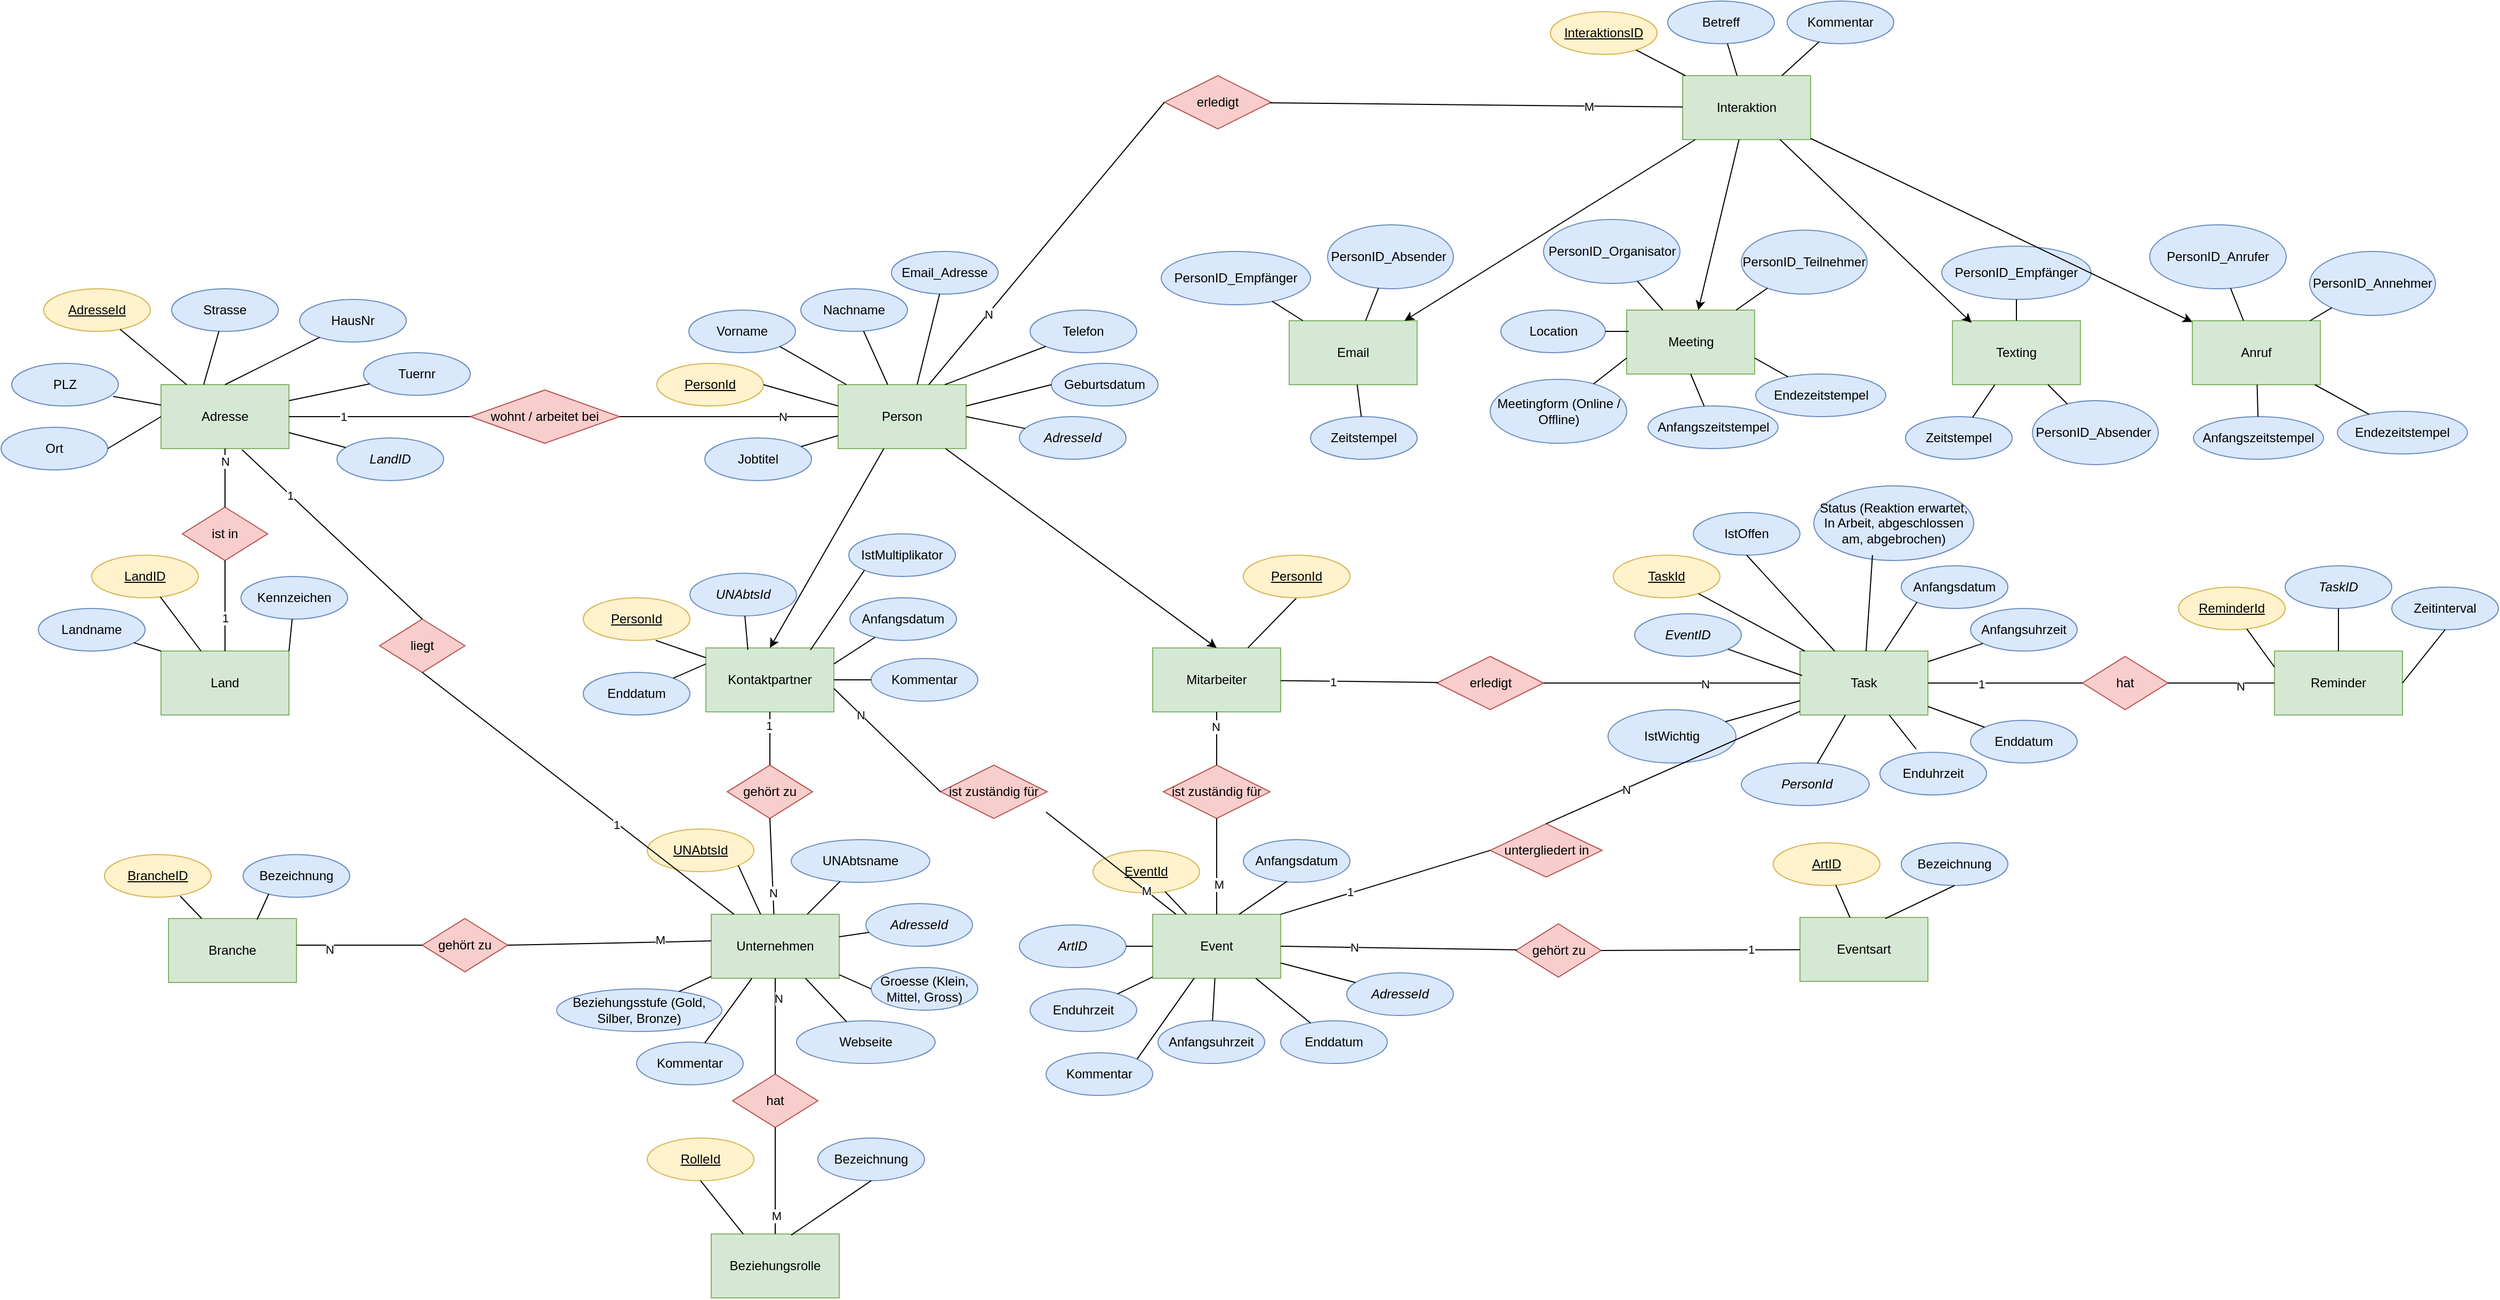 <mxfile version="17.3.0" type="github">
  <diagram id="R2lEEEUBdFMjLlhIrx00" name="Page-1">
    <mxGraphModel dx="2272" dy="1862" grid="1" gridSize="10" guides="1" tooltips="1" connect="1" arrows="1" fold="1" page="1" pageScale="1" pageWidth="850" pageHeight="1100" math="0" shadow="0" extFonts="Permanent Marker^https://fonts.googleapis.com/css?family=Permanent+Marker">
      <root>
        <mxCell id="0" />
        <mxCell id="1" parent="0" />
        <mxCell id="7nVZIDCWMMlRfdBkHSqP-1" value="Person" style="rounded=0;whiteSpace=wrap;html=1;fillColor=#d5e8d4;strokeColor=#82b366;" parent="1" vertex="1">
          <mxGeometry x="360" y="110" width="120" height="60" as="geometry" />
        </mxCell>
        <mxCell id="7nVZIDCWMMlRfdBkHSqP-2" value="Mitarbeiter" style="rounded=0;whiteSpace=wrap;html=1;fillColor=#d5e8d4;strokeColor=#82b366;" parent="1" vertex="1">
          <mxGeometry x="655" y="357.06" width="120" height="60" as="geometry" />
        </mxCell>
        <mxCell id="7nVZIDCWMMlRfdBkHSqP-3" value="Unternehmen" style="rounded=0;whiteSpace=wrap;html=1;fillColor=#d5e8d4;strokeColor=#82b366;" parent="1" vertex="1">
          <mxGeometry x="241" y="607.06" width="120" height="60" as="geometry" />
        </mxCell>
        <mxCell id="7nVZIDCWMMlRfdBkHSqP-4" value="Kontaktpartner" style="rounded=0;whiteSpace=wrap;html=1;fillColor=#d5e8d4;strokeColor=#82b366;" parent="1" vertex="1">
          <mxGeometry x="236" y="357.06" width="120" height="60" as="geometry" />
        </mxCell>
        <mxCell id="7nVZIDCWMMlRfdBkHSqP-6" value="Adresse" style="whiteSpace=wrap;html=1;fillColor=#d5e8d4;strokeColor=#82b366;" parent="1" vertex="1">
          <mxGeometry x="-275" y="110" width="120" height="60" as="geometry" />
        </mxCell>
        <mxCell id="7nVZIDCWMMlRfdBkHSqP-7" value="Land" style="whiteSpace=wrap;html=1;fillColor=#d5e8d4;strokeColor=#82b366;" parent="1" vertex="1">
          <mxGeometry x="-275" y="360" width="120" height="60" as="geometry" />
        </mxCell>
        <mxCell id="7nVZIDCWMMlRfdBkHSqP-8" value="Branche" style="whiteSpace=wrap;html=1;fillColor=#d5e8d4;strokeColor=#82b366;" parent="1" vertex="1">
          <mxGeometry x="-268" y="611" width="120" height="60" as="geometry" />
        </mxCell>
        <mxCell id="7nVZIDCWMMlRfdBkHSqP-10" value="Event" style="whiteSpace=wrap;html=1;fillColor=#d5e8d4;strokeColor=#82b366;" parent="1" vertex="1">
          <mxGeometry x="655" y="607.06" width="120" height="60" as="geometry" />
        </mxCell>
        <mxCell id="7nVZIDCWMMlRfdBkHSqP-11" value="Eventsart" style="whiteSpace=wrap;html=1;fillColor=#d5e8d4;strokeColor=#82b366;" parent="1" vertex="1">
          <mxGeometry x="1262" y="610" width="120" height="60" as="geometry" />
        </mxCell>
        <mxCell id="jdG1x0XjEvYxExtjP3In-1" value="&lt;u&gt;PersonId&lt;/u&gt;" style="ellipse;whiteSpace=wrap;html=1;fillColor=#fff2cc;strokeColor=#d6b656;" parent="1" vertex="1">
          <mxGeometry x="190" y="90" width="100" height="40" as="geometry" />
        </mxCell>
        <mxCell id="jdG1x0XjEvYxExtjP3In-2" value="Vorname" style="ellipse;whiteSpace=wrap;html=1;fillColor=#dae8fc;strokeColor=#6c8ebf;" parent="1" vertex="1">
          <mxGeometry x="220" y="40" width="100" height="40" as="geometry" />
        </mxCell>
        <mxCell id="jdG1x0XjEvYxExtjP3In-3" value="Nachname" style="ellipse;whiteSpace=wrap;html=1;fillColor=#dae8fc;strokeColor=#6c8ebf;" parent="1" vertex="1">
          <mxGeometry x="325" y="20" width="100" height="40" as="geometry" />
        </mxCell>
        <mxCell id="jdG1x0XjEvYxExtjP3In-6" value="&lt;u&gt;PersonId&lt;/u&gt;" style="ellipse;whiteSpace=wrap;html=1;fillColor=#fff2cc;strokeColor=#d6b656;" parent="1" vertex="1">
          <mxGeometry x="121" y="310" width="100" height="40" as="geometry" />
        </mxCell>
        <mxCell id="jdG1x0XjEvYxExtjP3In-7" value="Email_Adresse" style="ellipse;whiteSpace=wrap;html=1;fillColor=#dae8fc;strokeColor=#6c8ebf;" parent="1" vertex="1">
          <mxGeometry x="410" y="-15" width="100" height="40" as="geometry" />
        </mxCell>
        <mxCell id="jdG1x0XjEvYxExtjP3In-8" value="Telefon" style="ellipse;whiteSpace=wrap;html=1;fillColor=#dae8fc;strokeColor=#6c8ebf;" parent="1" vertex="1">
          <mxGeometry x="540" y="40" width="100" height="40" as="geometry" />
        </mxCell>
        <mxCell id="jdG1x0XjEvYxExtjP3In-9" value="Geburtsdatum" style="ellipse;whiteSpace=wrap;html=1;fillColor=#dae8fc;strokeColor=#6c8ebf;" parent="1" vertex="1">
          <mxGeometry x="560" y="90" width="100" height="40" as="geometry" />
        </mxCell>
        <mxCell id="jdG1x0XjEvYxExtjP3In-10" value="&lt;i&gt;AdresseId&lt;/i&gt;" style="ellipse;whiteSpace=wrap;html=1;fillColor=#dae8fc;strokeColor=#6c8ebf;" parent="1" vertex="1">
          <mxGeometry x="530" y="140" width="100" height="40" as="geometry" />
        </mxCell>
        <mxCell id="jdG1x0XjEvYxExtjP3In-12" value="" style="endArrow=none;html=1;rounded=0;exitX=1;exitY=0.5;exitDx=0;exitDy=0;" parent="1" source="jdG1x0XjEvYxExtjP3In-1" edge="1">
          <mxGeometry width="50" height="50" relative="1" as="geometry">
            <mxPoint x="800" y="420" as="sourcePoint" />
            <mxPoint x="360" y="130" as="targetPoint" />
          </mxGeometry>
        </mxCell>
        <mxCell id="jdG1x0XjEvYxExtjP3In-13" value="" style="endArrow=none;html=1;rounded=0;exitX=1;exitY=1;exitDx=0;exitDy=0;" parent="1" source="jdG1x0XjEvYxExtjP3In-2" target="7nVZIDCWMMlRfdBkHSqP-1" edge="1">
          <mxGeometry width="50" height="50" relative="1" as="geometry">
            <mxPoint x="300" y="120" as="sourcePoint" />
            <mxPoint x="370" y="140" as="targetPoint" />
          </mxGeometry>
        </mxCell>
        <mxCell id="jdG1x0XjEvYxExtjP3In-14" value="" style="endArrow=none;html=1;rounded=0;" parent="1" source="jdG1x0XjEvYxExtjP3In-3" target="7nVZIDCWMMlRfdBkHSqP-1" edge="1">
          <mxGeometry width="50" height="50" relative="1" as="geometry">
            <mxPoint x="310" y="130" as="sourcePoint" />
            <mxPoint x="380" y="150" as="targetPoint" />
          </mxGeometry>
        </mxCell>
        <mxCell id="jdG1x0XjEvYxExtjP3In-15" value="" style="endArrow=none;html=1;rounded=0;entryX=0.617;entryY=0;entryDx=0;entryDy=0;entryPerimeter=0;" parent="1" source="jdG1x0XjEvYxExtjP3In-7" target="7nVZIDCWMMlRfdBkHSqP-1" edge="1">
          <mxGeometry width="50" height="50" relative="1" as="geometry">
            <mxPoint x="320" y="140" as="sourcePoint" />
            <mxPoint x="430" y="120" as="targetPoint" />
          </mxGeometry>
        </mxCell>
        <mxCell id="jdG1x0XjEvYxExtjP3In-16" value="" style="endArrow=none;html=1;rounded=0;entryX=0;entryY=1;entryDx=0;entryDy=0;" parent="1" target="jdG1x0XjEvYxExtjP3In-8" edge="1">
          <mxGeometry width="50" height="50" relative="1" as="geometry">
            <mxPoint x="460" y="110" as="sourcePoint" />
            <mxPoint x="400" y="170" as="targetPoint" />
          </mxGeometry>
        </mxCell>
        <mxCell id="jdG1x0XjEvYxExtjP3In-17" value="" style="endArrow=none;html=1;rounded=0;entryX=0;entryY=0.5;entryDx=0;entryDy=0;" parent="1" target="jdG1x0XjEvYxExtjP3In-9" edge="1">
          <mxGeometry width="50" height="50" relative="1" as="geometry">
            <mxPoint x="480" y="130" as="sourcePoint" />
            <mxPoint x="410" y="180" as="targetPoint" />
          </mxGeometry>
        </mxCell>
        <mxCell id="jdG1x0XjEvYxExtjP3In-18" value="&lt;u&gt;AdresseId&lt;/u&gt;" style="ellipse;whiteSpace=wrap;html=1;fillColor=#fff2cc;strokeColor=#d6b656;" parent="1" vertex="1">
          <mxGeometry x="-385" y="20" width="100" height="40" as="geometry" />
        </mxCell>
        <mxCell id="jdG1x0XjEvYxExtjP3In-19" value="Strasse" style="ellipse;whiteSpace=wrap;html=1;fillColor=#dae8fc;strokeColor=#6c8ebf;" parent="1" vertex="1">
          <mxGeometry x="-265" y="20" width="100" height="40" as="geometry" />
        </mxCell>
        <mxCell id="jdG1x0XjEvYxExtjP3In-20" value="HausNr" style="ellipse;whiteSpace=wrap;html=1;fillColor=#dae8fc;strokeColor=#6c8ebf;" parent="1" vertex="1">
          <mxGeometry x="-145" y="30" width="100" height="40" as="geometry" />
        </mxCell>
        <mxCell id="jdG1x0XjEvYxExtjP3In-21" value="Tuernr" style="ellipse;whiteSpace=wrap;html=1;fillColor=#dae8fc;strokeColor=#6c8ebf;" parent="1" vertex="1">
          <mxGeometry x="-85" y="80" width="100" height="40" as="geometry" />
        </mxCell>
        <mxCell id="jdG1x0XjEvYxExtjP3In-22" value="PLZ" style="ellipse;whiteSpace=wrap;html=1;fillColor=#dae8fc;strokeColor=#6c8ebf;" parent="1" vertex="1">
          <mxGeometry x="-415" y="90" width="100" height="40" as="geometry" />
        </mxCell>
        <mxCell id="jdG1x0XjEvYxExtjP3In-23" value="Ort" style="ellipse;whiteSpace=wrap;html=1;fillColor=#dae8fc;strokeColor=#6c8ebf;" parent="1" vertex="1">
          <mxGeometry x="-425" y="150" width="100" height="40" as="geometry" />
        </mxCell>
        <mxCell id="jdG1x0XjEvYxExtjP3In-24" value="&lt;i&gt;LandID&lt;/i&gt;" style="ellipse;whiteSpace=wrap;html=1;fillColor=#dae8fc;strokeColor=#6c8ebf;" parent="1" vertex="1">
          <mxGeometry x="-110" y="160" width="100" height="40" as="geometry" />
        </mxCell>
        <mxCell id="jdG1x0XjEvYxExtjP3In-28" value="" style="endArrow=none;html=1;rounded=0;" parent="1" source="7nVZIDCWMMlRfdBkHSqP-6" target="jdG1x0XjEvYxExtjP3In-18" edge="1">
          <mxGeometry width="50" height="50" relative="1" as="geometry">
            <mxPoint x="-635" y="140" as="sourcePoint" />
            <mxPoint x="-525" y="120" as="targetPoint" />
          </mxGeometry>
        </mxCell>
        <mxCell id="jdG1x0XjEvYxExtjP3In-29" value="" style="endArrow=none;html=1;rounded=0;" parent="1" target="jdG1x0XjEvYxExtjP3In-19" edge="1">
          <mxGeometry width="50" height="50" relative="1" as="geometry">
            <mxPoint x="-235" y="110" as="sourcePoint" />
            <mxPoint x="-303.363" y="68.03" as="targetPoint" />
          </mxGeometry>
        </mxCell>
        <mxCell id="jdG1x0XjEvYxExtjP3In-30" value="" style="endArrow=none;html=1;rounded=0;exitX=0.5;exitY=0;exitDx=0;exitDy=0;" parent="1" source="7nVZIDCWMMlRfdBkHSqP-6" target="jdG1x0XjEvYxExtjP3In-20" edge="1">
          <mxGeometry width="50" height="50" relative="1" as="geometry">
            <mxPoint x="-231" y="130" as="sourcePoint" />
            <mxPoint x="-293.363" y="78.03" as="targetPoint" />
          </mxGeometry>
        </mxCell>
        <mxCell id="jdG1x0XjEvYxExtjP3In-31" value="" style="endArrow=none;html=1;rounded=0;exitX=1;exitY=0.25;exitDx=0;exitDy=0;" parent="1" source="7nVZIDCWMMlRfdBkHSqP-6" target="jdG1x0XjEvYxExtjP3In-21" edge="1">
          <mxGeometry width="50" height="50" relative="1" as="geometry">
            <mxPoint x="-221" y="140" as="sourcePoint" />
            <mxPoint x="-283.363" y="88.03" as="targetPoint" />
          </mxGeometry>
        </mxCell>
        <mxCell id="jdG1x0XjEvYxExtjP3In-32" value="" style="endArrow=none;html=1;rounded=0;entryX=1;entryY=0.75;entryDx=0;entryDy=0;" parent="1" source="jdG1x0XjEvYxExtjP3In-24" target="7nVZIDCWMMlRfdBkHSqP-6" edge="1">
          <mxGeometry width="50" height="50" relative="1" as="geometry">
            <mxPoint x="-211" y="150" as="sourcePoint" />
            <mxPoint x="-273.363" y="98.03" as="targetPoint" />
          </mxGeometry>
        </mxCell>
        <mxCell id="jdG1x0XjEvYxExtjP3In-33" value="" style="endArrow=none;html=1;rounded=0;exitX=0.95;exitY=0.775;exitDx=0;exitDy=0;exitPerimeter=0;" parent="1" source="jdG1x0XjEvYxExtjP3In-22" target="7nVZIDCWMMlRfdBkHSqP-6" edge="1">
          <mxGeometry width="50" height="50" relative="1" as="geometry">
            <mxPoint x="-201" y="160" as="sourcePoint" />
            <mxPoint x="-263.363" y="108.03" as="targetPoint" />
          </mxGeometry>
        </mxCell>
        <mxCell id="jdG1x0XjEvYxExtjP3In-34" value="" style="endArrow=none;html=1;rounded=0;exitX=1;exitY=0.5;exitDx=0;exitDy=0;entryX=0;entryY=0.5;entryDx=0;entryDy=0;" parent="1" source="jdG1x0XjEvYxExtjP3In-23" target="7nVZIDCWMMlRfdBkHSqP-6" edge="1">
          <mxGeometry width="50" height="50" relative="1" as="geometry">
            <mxPoint x="-191" y="170" as="sourcePoint" />
            <mxPoint x="-253.363" y="118.03" as="targetPoint" />
          </mxGeometry>
        </mxCell>
        <mxCell id="jdG1x0XjEvYxExtjP3In-37" value="" style="endArrow=none;html=1;rounded=0;entryX=0.5;entryY=1;entryDx=0;entryDy=0;" parent="1" source="7nVZIDCWMMlRfdBkHSqP-2" target="jdG1x0XjEvYxExtjP3In-76" edge="1">
          <mxGeometry width="50" height="50" relative="1" as="geometry">
            <mxPoint x="795" y="387.06" as="sourcePoint" />
            <mxPoint x="770.355" y="301.202" as="targetPoint" />
          </mxGeometry>
        </mxCell>
        <mxCell id="jdG1x0XjEvYxExtjP3In-38" value="" style="endArrow=none;html=1;rounded=0;entryX=0.68;entryY=1;entryDx=0;entryDy=0;entryPerimeter=0;" parent="1" source="7nVZIDCWMMlRfdBkHSqP-4" target="jdG1x0XjEvYxExtjP3In-6" edge="1">
          <mxGeometry width="50" height="50" relative="1" as="geometry">
            <mxPoint x="296" y="395.98" as="sourcePoint" />
            <mxPoint x="233.637" y="344.01" as="targetPoint" />
            <Array as="points" />
          </mxGeometry>
        </mxCell>
        <mxCell id="jdG1x0XjEvYxExtjP3In-39" value="" style="endArrow=none;html=1;rounded=0;exitX=1;exitY=0.5;exitDx=0;exitDy=0;" parent="1" source="7nVZIDCWMMlRfdBkHSqP-1" target="jdG1x0XjEvYxExtjP3In-10" edge="1">
          <mxGeometry width="50" height="50" relative="1" as="geometry">
            <mxPoint x="671.18" y="290" as="sourcePoint" />
            <mxPoint x="608.817" y="238.03" as="targetPoint" />
          </mxGeometry>
        </mxCell>
        <mxCell id="jdG1x0XjEvYxExtjP3In-40" value="&lt;u&gt;LandID&lt;/u&gt;" style="ellipse;whiteSpace=wrap;html=1;fillColor=#fff2cc;strokeColor=#d6b656;" parent="1" vertex="1">
          <mxGeometry x="-340" y="270" width="100" height="40" as="geometry" />
        </mxCell>
        <mxCell id="jdG1x0XjEvYxExtjP3In-41" value="Landname" style="ellipse;whiteSpace=wrap;html=1;fillColor=#dae8fc;strokeColor=#6c8ebf;" parent="1" vertex="1">
          <mxGeometry x="-390" y="320" width="100" height="40" as="geometry" />
        </mxCell>
        <mxCell id="jdG1x0XjEvYxExtjP3In-42" value="Kennzeichen" style="ellipse;whiteSpace=wrap;html=1;fillColor=#dae8fc;strokeColor=#6c8ebf;" parent="1" vertex="1">
          <mxGeometry x="-200" y="290" width="100" height="40" as="geometry" />
        </mxCell>
        <mxCell id="jdG1x0XjEvYxExtjP3In-43" value="&lt;u&gt;BrancheID&lt;/u&gt;" style="ellipse;whiteSpace=wrap;html=1;fillColor=#fff2cc;strokeColor=#d6b656;" parent="1" vertex="1">
          <mxGeometry x="-328" y="551" width="100" height="40" as="geometry" />
        </mxCell>
        <mxCell id="jdG1x0XjEvYxExtjP3In-44" value="Bezeichnung" style="ellipse;whiteSpace=wrap;html=1;fillColor=#dae8fc;strokeColor=#6c8ebf;" parent="1" vertex="1">
          <mxGeometry x="-198" y="551" width="100" height="40" as="geometry" />
        </mxCell>
        <mxCell id="jdG1x0XjEvYxExtjP3In-45" value="&lt;u&gt;ArtID&lt;/u&gt;" style="ellipse;whiteSpace=wrap;html=1;fillColor=#fff2cc;strokeColor=#d6b656;" parent="1" vertex="1">
          <mxGeometry x="1237" y="540" width="100" height="40" as="geometry" />
        </mxCell>
        <mxCell id="jdG1x0XjEvYxExtjP3In-50" value="" style="endArrow=classic;html=1;rounded=0;entryX=0.5;entryY=0;entryDx=0;entryDy=0;" parent="1" source="7nVZIDCWMMlRfdBkHSqP-1" target="7nVZIDCWMMlRfdBkHSqP-2" edge="1">
          <mxGeometry width="50" height="50" relative="1" as="geometry">
            <mxPoint x="400" y="240" as="sourcePoint" />
            <mxPoint x="450" y="190" as="targetPoint" />
          </mxGeometry>
        </mxCell>
        <mxCell id="jdG1x0XjEvYxExtjP3In-51" value="" style="endArrow=classic;html=1;rounded=0;entryX=0.5;entryY=0;entryDx=0;entryDy=0;" parent="1" source="7nVZIDCWMMlRfdBkHSqP-1" target="7nVZIDCWMMlRfdBkHSqP-4" edge="1">
          <mxGeometry width="50" height="50" relative="1" as="geometry">
            <mxPoint x="800" y="420" as="sourcePoint" />
            <mxPoint x="850" y="370" as="targetPoint" />
          </mxGeometry>
        </mxCell>
        <mxCell id="jdG1x0XjEvYxExtjP3In-54" value="" style="endArrow=none;html=1;rounded=0;entryX=0.71;entryY=0.975;entryDx=0;entryDy=0;entryPerimeter=0;" parent="1" source="7nVZIDCWMMlRfdBkHSqP-8" target="jdG1x0XjEvYxExtjP3In-43" edge="1">
          <mxGeometry width="50" height="50" relative="1" as="geometry">
            <mxPoint x="-808" y="361" as="sourcePoint" />
            <mxPoint x="-698" y="341" as="targetPoint" />
          </mxGeometry>
        </mxCell>
        <mxCell id="jdG1x0XjEvYxExtjP3In-55" value="" style="endArrow=none;html=1;rounded=0;entryX=0.24;entryY=0.925;entryDx=0;entryDy=0;exitX=0.692;exitY=0.017;exitDx=0;exitDy=0;exitPerimeter=0;entryPerimeter=0;" parent="1" source="7nVZIDCWMMlRfdBkHSqP-8" target="jdG1x0XjEvYxExtjP3In-44" edge="1">
          <mxGeometry width="50" height="50" relative="1" as="geometry">
            <mxPoint x="-798" y="371" as="sourcePoint" />
            <mxPoint x="-688" y="351" as="targetPoint" />
          </mxGeometry>
        </mxCell>
        <mxCell id="jdG1x0XjEvYxExtjP3In-56" value="" style="endArrow=none;html=1;rounded=0;" parent="1" source="7nVZIDCWMMlRfdBkHSqP-7" target="jdG1x0XjEvYxExtjP3In-40" edge="1">
          <mxGeometry width="50" height="50" relative="1" as="geometry">
            <mxPoint x="-630" y="-55" as="sourcePoint" />
            <mxPoint x="-520" y="-75" as="targetPoint" />
          </mxGeometry>
        </mxCell>
        <mxCell id="jdG1x0XjEvYxExtjP3In-58" value="" style="endArrow=none;html=1;rounded=0;exitX=0;exitY=0;exitDx=0;exitDy=0;" parent="1" source="7nVZIDCWMMlRfdBkHSqP-7" target="jdG1x0XjEvYxExtjP3In-41" edge="1">
          <mxGeometry width="50" height="50" relative="1" as="geometry">
            <mxPoint x="-257.143" y="375" as="sourcePoint" />
            <mxPoint x="-293.391" y="351.933" as="targetPoint" />
          </mxGeometry>
        </mxCell>
        <mxCell id="jdG1x0XjEvYxExtjP3In-59" value="" style="endArrow=none;html=1;rounded=0;exitX=1;exitY=0;exitDx=0;exitDy=0;" parent="1" source="7nVZIDCWMMlRfdBkHSqP-7" target="jdG1x0XjEvYxExtjP3In-42" edge="1">
          <mxGeometry width="50" height="50" relative="1" as="geometry">
            <mxPoint x="-247.143" y="385" as="sourcePoint" />
            <mxPoint x="-283.391" y="361.933" as="targetPoint" />
          </mxGeometry>
        </mxCell>
        <mxCell id="jdG1x0XjEvYxExtjP3In-60" value="Bezeichnung" style="ellipse;whiteSpace=wrap;html=1;fillColor=#dae8fc;strokeColor=#6c8ebf;" parent="1" vertex="1">
          <mxGeometry x="1357" y="540" width="100" height="40" as="geometry" />
        </mxCell>
        <mxCell id="jdG1x0XjEvYxExtjP3In-61" value="&lt;u&gt;EventId&lt;/u&gt;" style="ellipse;whiteSpace=wrap;html=1;fillColor=#fff2cc;strokeColor=#d6b656;" parent="1" vertex="1">
          <mxGeometry x="599" y="547.06" width="100" height="40" as="geometry" />
        </mxCell>
        <mxCell id="jdG1x0XjEvYxExtjP3In-63" value="&lt;i&gt;ArtID&lt;/i&gt;" style="ellipse;whiteSpace=wrap;html=1;fillColor=#dae8fc;strokeColor=#6c8ebf;" parent="1" vertex="1">
          <mxGeometry x="530" y="617.06" width="100" height="40" as="geometry" />
        </mxCell>
        <mxCell id="jdG1x0XjEvYxExtjP3In-64" value="Anfangsdatum" style="ellipse;whiteSpace=wrap;html=1;fillColor=#dae8fc;strokeColor=#6c8ebf;" parent="1" vertex="1">
          <mxGeometry x="740" y="537.06" width="100" height="40" as="geometry" />
        </mxCell>
        <mxCell id="jdG1x0XjEvYxExtjP3In-65" value="Anfangsuhrzeit" style="ellipse;whiteSpace=wrap;html=1;fillColor=#dae8fc;strokeColor=#6c8ebf;" parent="1" vertex="1">
          <mxGeometry x="660" y="707.06" width="100" height="40" as="geometry" />
        </mxCell>
        <mxCell id="jdG1x0XjEvYxExtjP3In-66" value="Enddatum" style="ellipse;whiteSpace=wrap;html=1;fillColor=#dae8fc;strokeColor=#6c8ebf;" parent="1" vertex="1">
          <mxGeometry x="775" y="707.06" width="100" height="40" as="geometry" />
        </mxCell>
        <mxCell id="jdG1x0XjEvYxExtjP3In-67" value="Enduhrzeit" style="ellipse;whiteSpace=wrap;html=1;fillColor=#dae8fc;strokeColor=#6c8ebf;" parent="1" vertex="1">
          <mxGeometry x="540" y="677.06" width="100" height="40" as="geometry" />
        </mxCell>
        <mxCell id="jdG1x0XjEvYxExtjP3In-68" value="" style="endArrow=none;html=1;rounded=0;" parent="1" source="7nVZIDCWMMlRfdBkHSqP-10" target="jdG1x0XjEvYxExtjP3In-61" edge="1">
          <mxGeometry width="50" height="50" relative="1" as="geometry">
            <mxPoint x="330" y="727.06" as="sourcePoint" />
            <mxPoint x="240" y="697.06" as="targetPoint" />
          </mxGeometry>
        </mxCell>
        <mxCell id="jdG1x0XjEvYxExtjP3In-69" value="" style="endArrow=none;html=1;rounded=0;" parent="1" source="7nVZIDCWMMlRfdBkHSqP-10" target="jdG1x0XjEvYxExtjP3In-63" edge="1">
          <mxGeometry width="50" height="50" relative="1" as="geometry">
            <mxPoint x="700" y="647.06" as="sourcePoint" />
            <mxPoint x="627.735" y="603.701" as="targetPoint" />
          </mxGeometry>
        </mxCell>
        <mxCell id="jdG1x0XjEvYxExtjP3In-70" value="" style="endArrow=none;html=1;rounded=0;exitX=0.675;exitY=0;exitDx=0;exitDy=0;entryX=0.41;entryY=0.975;entryDx=0;entryDy=0;entryPerimeter=0;exitPerimeter=0;" parent="1" source="7nVZIDCWMMlRfdBkHSqP-10" target="jdG1x0XjEvYxExtjP3In-64" edge="1">
          <mxGeometry width="50" height="50" relative="1" as="geometry">
            <mxPoint x="710" y="657.06" as="sourcePoint" />
            <mxPoint x="637.735" y="613.701" as="targetPoint" />
          </mxGeometry>
        </mxCell>
        <mxCell id="jdG1x0XjEvYxExtjP3In-71" value="" style="endArrow=none;html=1;rounded=0;" parent="1" source="7nVZIDCWMMlRfdBkHSqP-10" target="jdG1x0XjEvYxExtjP3In-65" edge="1">
          <mxGeometry width="50" height="50" relative="1" as="geometry">
            <mxPoint x="720" y="667.06" as="sourcePoint" />
            <mxPoint x="647.735" y="623.701" as="targetPoint" />
          </mxGeometry>
        </mxCell>
        <mxCell id="jdG1x0XjEvYxExtjP3In-72" value="" style="endArrow=none;html=1;rounded=0;" parent="1" source="7nVZIDCWMMlRfdBkHSqP-10" target="jdG1x0XjEvYxExtjP3In-66" edge="1">
          <mxGeometry width="50" height="50" relative="1" as="geometry">
            <mxPoint x="730" y="677.06" as="sourcePoint" />
            <mxPoint x="657.735" y="633.701" as="targetPoint" />
          </mxGeometry>
        </mxCell>
        <mxCell id="jdG1x0XjEvYxExtjP3In-73" value="" style="endArrow=none;html=1;rounded=0;" parent="1" source="jdG1x0XjEvYxExtjP3In-67" target="7nVZIDCWMMlRfdBkHSqP-10" edge="1">
          <mxGeometry width="50" height="50" relative="1" as="geometry">
            <mxPoint x="740" y="687.06" as="sourcePoint" />
            <mxPoint x="667.735" y="643.701" as="targetPoint" />
          </mxGeometry>
        </mxCell>
        <mxCell id="jdG1x0XjEvYxExtjP3In-74" value="" style="endArrow=none;html=1;rounded=0;" parent="1" source="7nVZIDCWMMlRfdBkHSqP-11" target="jdG1x0XjEvYxExtjP3In-45" edge="1">
          <mxGeometry width="50" height="50" relative="1" as="geometry">
            <mxPoint x="1377" y="540" as="sourcePoint" />
            <mxPoint x="1304.735" y="496.641" as="targetPoint" />
          </mxGeometry>
        </mxCell>
        <mxCell id="jdG1x0XjEvYxExtjP3In-75" value="" style="endArrow=none;html=1;rounded=0;exitX=0.667;exitY=0.017;exitDx=0;exitDy=0;entryX=0.5;entryY=1;entryDx=0;entryDy=0;exitPerimeter=0;" parent="1" source="7nVZIDCWMMlRfdBkHSqP-11" target="jdG1x0XjEvYxExtjP3In-60" edge="1">
          <mxGeometry width="50" height="50" relative="1" as="geometry">
            <mxPoint x="1387" y="550" as="sourcePoint" />
            <mxPoint x="1314.735" y="506.641" as="targetPoint" />
          </mxGeometry>
        </mxCell>
        <mxCell id="jdG1x0XjEvYxExtjP3In-76" value="&lt;u&gt;PersonId&lt;/u&gt;" style="ellipse;whiteSpace=wrap;html=1;fillColor=#fff2cc;strokeColor=#d6b656;" parent="1" vertex="1">
          <mxGeometry x="740" y="270" width="100" height="40" as="geometry" />
        </mxCell>
        <mxCell id="jdG1x0XjEvYxExtjP3In-77" value="&lt;u&gt;UNAbtsId&lt;/u&gt;" style="ellipse;whiteSpace=wrap;html=1;fillColor=#fff2cc;strokeColor=#d6b656;" parent="1" vertex="1">
          <mxGeometry x="181" y="527.06" width="100" height="40" as="geometry" />
        </mxCell>
        <mxCell id="jdG1x0XjEvYxExtjP3In-78" value="UNAbtsname" style="ellipse;whiteSpace=wrap;html=1;fillColor=#dae8fc;strokeColor=#6c8ebf;" parent="1" vertex="1">
          <mxGeometry x="316" y="537.06" width="130" height="40" as="geometry" />
        </mxCell>
        <mxCell id="jdG1x0XjEvYxExtjP3In-79" value="&lt;i&gt;AdresseId&lt;/i&gt;" style="ellipse;whiteSpace=wrap;html=1;fillColor=#dae8fc;strokeColor=#6c8ebf;" parent="1" vertex="1">
          <mxGeometry x="386" y="597.06" width="100" height="40" as="geometry" />
        </mxCell>
        <mxCell id="jdG1x0XjEvYxExtjP3In-87" value="Groesse (Klein, Mittel, Gross)" style="ellipse;whiteSpace=wrap;html=1;fillColor=#dae8fc;strokeColor=#6c8ebf;" parent="1" vertex="1">
          <mxGeometry x="391" y="657.06" width="100" height="40" as="geometry" />
        </mxCell>
        <mxCell id="9ICLknt_P9Ek3P3PDMJX-2" value="Beziehungsrolle" style="whiteSpace=wrap;html=1;fillColor=#d5e8d4;strokeColor=#82b366;" parent="1" vertex="1">
          <mxGeometry x="241" y="907.06" width="120" height="60" as="geometry" />
        </mxCell>
        <mxCell id="9ICLknt_P9Ek3P3PDMJX-3" value="&lt;u&gt;RolleId&lt;/u&gt;" style="ellipse;whiteSpace=wrap;html=1;fillColor=#fff2cc;strokeColor=#d6b656;" parent="1" vertex="1">
          <mxGeometry x="181" y="817.06" width="100" height="40" as="geometry" />
        </mxCell>
        <mxCell id="9ICLknt_P9Ek3P3PDMJX-4" value="Bezeichnung" style="ellipse;whiteSpace=wrap;html=1;fillColor=#dae8fc;strokeColor=#6c8ebf;" parent="1" vertex="1">
          <mxGeometry x="341" y="817.06" width="100" height="40" as="geometry" />
        </mxCell>
        <mxCell id="9ICLknt_P9Ek3P3PDMJX-5" value="" style="endArrow=none;html=1;rounded=0;entryX=0.5;entryY=1;entryDx=0;entryDy=0;exitX=0.25;exitY=0;exitDx=0;exitDy=0;" parent="1" source="9ICLknt_P9Ek3P3PDMJX-2" target="9ICLknt_P9Ek3P3PDMJX-3" edge="1">
          <mxGeometry width="50" height="50" relative="1" as="geometry">
            <mxPoint x="403.857" y="797.06" as="sourcePoint" />
            <mxPoint x="367.609" y="773.993" as="targetPoint" />
          </mxGeometry>
        </mxCell>
        <mxCell id="9ICLknt_P9Ek3P3PDMJX-6" value="" style="endArrow=none;html=1;rounded=0;entryX=0.5;entryY=1;entryDx=0;entryDy=0;exitX=0.625;exitY=0.017;exitDx=0;exitDy=0;exitPerimeter=0;" parent="1" source="9ICLknt_P9Ek3P3PDMJX-2" target="9ICLknt_P9Ek3P3PDMJX-4" edge="1">
          <mxGeometry width="50" height="50" relative="1" as="geometry">
            <mxPoint x="281" y="977.06" as="sourcePoint" />
            <mxPoint x="231" y="957.06" as="targetPoint" />
          </mxGeometry>
        </mxCell>
        <mxCell id="9ICLknt_P9Ek3P3PDMJX-8" value="hat" style="rhombus;whiteSpace=wrap;html=1;fillColor=#f8cecc;strokeColor=#b85450;rounded=0;" parent="1" vertex="1">
          <mxGeometry x="261" y="757.06" width="80" height="50" as="geometry" />
        </mxCell>
        <mxCell id="9ICLknt_P9Ek3P3PDMJX-11" value="" style="endArrow=none;html=1;rounded=0;entryX=0;entryY=0.5;entryDx=0;entryDy=0;" parent="1" source="7nVZIDCWMMlRfdBkHSqP-3" target="jdG1x0XjEvYxExtjP3In-87" edge="1">
          <mxGeometry width="50" height="50" relative="1" as="geometry">
            <mxPoint x="211" y="977.06" as="sourcePoint" />
            <mxPoint x="161" y="957.06" as="targetPoint" />
          </mxGeometry>
        </mxCell>
        <mxCell id="9ICLknt_P9Ek3P3PDMJX-12" value="" style="endArrow=none;html=1;rounded=0;entryX=1;entryY=1;entryDx=0;entryDy=0;" parent="1" source="7nVZIDCWMMlRfdBkHSqP-3" target="jdG1x0XjEvYxExtjP3In-77" edge="1">
          <mxGeometry width="50" height="50" relative="1" as="geometry">
            <mxPoint x="291" y="639.06" as="sourcePoint" />
            <mxPoint x="251" y="627.06" as="targetPoint" />
          </mxGeometry>
        </mxCell>
        <mxCell id="9ICLknt_P9Ek3P3PDMJX-13" value="" style="endArrow=none;html=1;rounded=0;" parent="1" source="7nVZIDCWMMlRfdBkHSqP-3" target="jdG1x0XjEvYxExtjP3In-78" edge="1">
          <mxGeometry width="50" height="50" relative="1" as="geometry">
            <mxPoint x="301" y="649.06" as="sourcePoint" />
            <mxPoint x="261" y="637.06" as="targetPoint" />
          </mxGeometry>
        </mxCell>
        <mxCell id="9ICLknt_P9Ek3P3PDMJX-15" value="" style="endArrow=none;html=1;rounded=0;" parent="1" source="jdG1x0XjEvYxExtjP3In-79" target="7nVZIDCWMMlRfdBkHSqP-3" edge="1">
          <mxGeometry width="50" height="50" relative="1" as="geometry">
            <mxPoint x="311" y="659.06" as="sourcePoint" />
            <mxPoint x="271" y="647.06" as="targetPoint" />
          </mxGeometry>
        </mxCell>
        <mxCell id="9ICLknt_P9Ek3P3PDMJX-16" value="" style="endArrow=none;html=1;rounded=0;exitX=0.5;exitY=0;exitDx=0;exitDy=0;" parent="1" source="9ICLknt_P9Ek3P3PDMJX-8" target="7nVZIDCWMMlRfdBkHSqP-3" edge="1">
          <mxGeometry width="50" height="50" relative="1" as="geometry">
            <mxPoint x="641" y="807.06" as="sourcePoint" />
            <mxPoint x="691" y="757.06" as="targetPoint" />
          </mxGeometry>
        </mxCell>
        <mxCell id="9ICLknt_P9Ek3P3PDMJX-18" value="N" style="edgeLabel;html=1;align=center;verticalAlign=middle;resizable=0;points=[];" parent="9ICLknt_P9Ek3P3PDMJX-16" vertex="1" connectable="0">
          <mxGeometry x="0.59" y="-3" relative="1" as="geometry">
            <mxPoint as="offset" />
          </mxGeometry>
        </mxCell>
        <mxCell id="9ICLknt_P9Ek3P3PDMJX-17" value="" style="endArrow=none;html=1;rounded=0;entryX=0.5;entryY=1;entryDx=0;entryDy=0;exitX=0.5;exitY=0;exitDx=0;exitDy=0;" parent="1" source="9ICLknt_P9Ek3P3PDMJX-2" target="9ICLknt_P9Ek3P3PDMJX-8" edge="1">
          <mxGeometry width="50" height="50" relative="1" as="geometry">
            <mxPoint x="401" y="679.06" as="sourcePoint" />
            <mxPoint x="361" y="667.06" as="targetPoint" />
          </mxGeometry>
        </mxCell>
        <mxCell id="9ICLknt_P9Ek3P3PDMJX-19" value="M" style="edgeLabel;html=1;align=center;verticalAlign=middle;resizable=0;points=[];" parent="9ICLknt_P9Ek3P3PDMJX-17" vertex="1" connectable="0">
          <mxGeometry x="-0.649" y="-1" relative="1" as="geometry">
            <mxPoint as="offset" />
          </mxGeometry>
        </mxCell>
        <mxCell id="9ICLknt_P9Ek3P3PDMJX-20" value="&lt;i&gt;UNAbtsId&lt;/i&gt;" style="ellipse;whiteSpace=wrap;html=1;fillColor=#dae8fc;strokeColor=#6c8ebf;" parent="1" vertex="1">
          <mxGeometry x="221" y="287.06" width="100" height="40" as="geometry" />
        </mxCell>
        <mxCell id="9ICLknt_P9Ek3P3PDMJX-21" value="Anfangsdatum" style="ellipse;whiteSpace=wrap;html=1;fillColor=#dae8fc;strokeColor=#6c8ebf;" parent="1" vertex="1">
          <mxGeometry x="371" y="310" width="100" height="40" as="geometry" />
        </mxCell>
        <mxCell id="9ICLknt_P9Ek3P3PDMJX-22" value="Enddatum" style="ellipse;whiteSpace=wrap;html=1;fillColor=#dae8fc;strokeColor=#6c8ebf;" parent="1" vertex="1">
          <mxGeometry x="121" y="380" width="100" height="40" as="geometry" />
        </mxCell>
        <mxCell id="9ICLknt_P9Ek3P3PDMJX-23" value="" style="endArrow=none;html=1;rounded=0;exitX=0;exitY=0.25;exitDx=0;exitDy=0;" parent="1" source="7nVZIDCWMMlRfdBkHSqP-4" target="9ICLknt_P9Ek3P3PDMJX-22" edge="1">
          <mxGeometry width="50" height="50" relative="1" as="geometry">
            <mxPoint x="246" y="381.963" as="sourcePoint" />
            <mxPoint x="199" y="360" as="targetPoint" />
            <Array as="points" />
          </mxGeometry>
        </mxCell>
        <mxCell id="9ICLknt_P9Ek3P3PDMJX-24" value="" style="endArrow=none;html=1;rounded=0;exitX=0.328;exitY=0.03;exitDx=0;exitDy=0;exitPerimeter=0;" parent="1" source="7nVZIDCWMMlRfdBkHSqP-4" target="9ICLknt_P9Ek3P3PDMJX-20" edge="1">
          <mxGeometry width="50" height="50" relative="1" as="geometry">
            <mxPoint x="281" y="367.06" as="sourcePoint" />
            <mxPoint x="209" y="370" as="targetPoint" />
            <Array as="points" />
          </mxGeometry>
        </mxCell>
        <mxCell id="9ICLknt_P9Ek3P3PDMJX-25" value="" style="endArrow=none;html=1;rounded=0;exitX=1;exitY=0.25;exitDx=0;exitDy=0;" parent="1" source="7nVZIDCWMMlRfdBkHSqP-4" target="9ICLknt_P9Ek3P3PDMJX-21" edge="1">
          <mxGeometry width="50" height="50" relative="1" as="geometry">
            <mxPoint x="266" y="401.963" as="sourcePoint" />
            <mxPoint x="219" y="380" as="targetPoint" />
            <Array as="points" />
          </mxGeometry>
        </mxCell>
        <mxCell id="9ICLknt_P9Ek3P3PDMJX-26" value="gehört zu" style="rhombus;whiteSpace=wrap;html=1;fillColor=#f8cecc;strokeColor=#b85450;rounded=0;" parent="1" vertex="1">
          <mxGeometry x="256" y="467.06" width="80" height="50" as="geometry" />
        </mxCell>
        <mxCell id="9ICLknt_P9Ek3P3PDMJX-27" value="Task" style="whiteSpace=wrap;html=1;fillColor=#d5e8d4;strokeColor=#82b366;" parent="1" vertex="1">
          <mxGeometry x="1262" y="360" width="120" height="60" as="geometry" />
        </mxCell>
        <mxCell id="9ICLknt_P9Ek3P3PDMJX-28" value="&lt;u&gt;TaskId&lt;/u&gt;" style="ellipse;whiteSpace=wrap;html=1;fillColor=#fff2cc;strokeColor=#d6b656;" parent="1" vertex="1">
          <mxGeometry x="1087" y="270" width="100" height="40" as="geometry" />
        </mxCell>
        <mxCell id="9ICLknt_P9Ek3P3PDMJX-29" value="IstWichtig" style="ellipse;whiteSpace=wrap;html=1;fillColor=#dae8fc;strokeColor=#6c8ebf;" parent="1" vertex="1">
          <mxGeometry x="1082" y="415" width="120" height="50" as="geometry" />
        </mxCell>
        <mxCell id="9ICLknt_P9Ek3P3PDMJX-30" value="Anfangsdatum" style="ellipse;whiteSpace=wrap;html=1;fillColor=#dae8fc;strokeColor=#6c8ebf;" parent="1" vertex="1">
          <mxGeometry x="1357" y="280" width="100" height="40" as="geometry" />
        </mxCell>
        <mxCell id="9ICLknt_P9Ek3P3PDMJX-31" value="Anfangsuhrzeit" style="ellipse;whiteSpace=wrap;html=1;fillColor=#dae8fc;strokeColor=#6c8ebf;" parent="1" vertex="1">
          <mxGeometry x="1422" y="320" width="100" height="40" as="geometry" />
        </mxCell>
        <mxCell id="9ICLknt_P9Ek3P3PDMJX-32" value="Enddatum" style="ellipse;whiteSpace=wrap;html=1;fillColor=#dae8fc;strokeColor=#6c8ebf;" parent="1" vertex="1">
          <mxGeometry x="1422" y="425" width="100" height="40" as="geometry" />
        </mxCell>
        <mxCell id="9ICLknt_P9Ek3P3PDMJX-33" value="Enduhrzeit" style="ellipse;whiteSpace=wrap;html=1;fillColor=#dae8fc;strokeColor=#6c8ebf;" parent="1" vertex="1">
          <mxGeometry x="1337" y="455" width="100" height="40" as="geometry" />
        </mxCell>
        <mxCell id="9ICLknt_P9Ek3P3PDMJX-34" value="Status (Reaktion erwartet, In Arbeit, abgeschlossen am, abgebrochen)" style="ellipse;whiteSpace=wrap;html=1;fillColor=#dae8fc;strokeColor=#6c8ebf;" parent="1" vertex="1">
          <mxGeometry x="1275" y="205" width="150" height="70" as="geometry" />
        </mxCell>
        <mxCell id="9ICLknt_P9Ek3P3PDMJX-35" value="Reminder" style="whiteSpace=wrap;html=1;fillColor=#d5e8d4;strokeColor=#82b366;" parent="1" vertex="1">
          <mxGeometry x="1707" y="360" width="120" height="60" as="geometry" />
        </mxCell>
        <mxCell id="9ICLknt_P9Ek3P3PDMJX-36" value="&lt;u&gt;ReminderId&lt;/u&gt;" style="ellipse;whiteSpace=wrap;html=1;fillColor=#fff2cc;strokeColor=#d6b656;" parent="1" vertex="1">
          <mxGeometry x="1617" y="300" width="100" height="40" as="geometry" />
        </mxCell>
        <mxCell id="9ICLknt_P9Ek3P3PDMJX-37" value="&lt;i&gt;TaskID&lt;/i&gt;" style="ellipse;whiteSpace=wrap;html=1;fillColor=#dae8fc;strokeColor=#6c8ebf;" parent="1" vertex="1">
          <mxGeometry x="1717" y="280" width="100" height="40" as="geometry" />
        </mxCell>
        <mxCell id="9ICLknt_P9Ek3P3PDMJX-38" value="Zeitinterval" style="ellipse;whiteSpace=wrap;html=1;fillColor=#dae8fc;strokeColor=#6c8ebf;" parent="1" vertex="1">
          <mxGeometry x="1817" y="300" width="100" height="40" as="geometry" />
        </mxCell>
        <mxCell id="9ICLknt_P9Ek3P3PDMJX-39" value="" style="endArrow=none;html=1;rounded=0;exitX=0;exitY=0.25;exitDx=0;exitDy=0;" parent="1" source="9ICLknt_P9Ek3P3PDMJX-35" target="9ICLknt_P9Ek3P3PDMJX-36" edge="1">
          <mxGeometry width="50" height="50" relative="1" as="geometry">
            <mxPoint x="1648.176" y="130" as="sourcePoint" />
            <mxPoint x="1628" y="109" as="targetPoint" />
          </mxGeometry>
        </mxCell>
        <mxCell id="9ICLknt_P9Ek3P3PDMJX-40" value="" style="endArrow=none;html=1;rounded=0;" parent="1" source="9ICLknt_P9Ek3P3PDMJX-35" target="9ICLknt_P9Ek3P3PDMJX-37" edge="1">
          <mxGeometry width="50" height="50" relative="1" as="geometry">
            <mxPoint x="1717" y="385" as="sourcePoint" />
            <mxPoint x="1680.529" y="357.647" as="targetPoint" />
          </mxGeometry>
        </mxCell>
        <mxCell id="9ICLknt_P9Ek3P3PDMJX-41" value="" style="endArrow=none;html=1;rounded=0;exitX=1;exitY=0.5;exitDx=0;exitDy=0;entryX=0.5;entryY=1;entryDx=0;entryDy=0;" parent="1" source="9ICLknt_P9Ek3P3PDMJX-35" target="9ICLknt_P9Ek3P3PDMJX-38" edge="1">
          <mxGeometry width="50" height="50" relative="1" as="geometry">
            <mxPoint x="1727" y="395" as="sourcePoint" />
            <mxPoint x="1690.529" y="367.647" as="targetPoint" />
          </mxGeometry>
        </mxCell>
        <mxCell id="9ICLknt_P9Ek3P3PDMJX-42" value="" style="endArrow=none;html=1;rounded=0;" parent="1" source="9ICLknt_P9Ek3P3PDMJX-27" target="9ICLknt_P9Ek3P3PDMJX-28" edge="1">
          <mxGeometry width="50" height="50" relative="1" as="geometry">
            <mxPoint x="942" y="535" as="sourcePoint" />
            <mxPoint x="905.529" y="507.647" as="targetPoint" />
          </mxGeometry>
        </mxCell>
        <mxCell id="9ICLknt_P9Ek3P3PDMJX-43" value="" style="endArrow=none;html=1;rounded=0;" parent="1" target="9ICLknt_P9Ek3P3PDMJX-27" edge="1">
          <mxGeometry width="50" height="50" relative="1" as="geometry">
            <mxPoint x="1330" y="270" as="sourcePoint" />
            <mxPoint x="915.529" y="517.647" as="targetPoint" />
          </mxGeometry>
        </mxCell>
        <mxCell id="9ICLknt_P9Ek3P3PDMJX-44" value="" style="endArrow=none;html=1;rounded=0;exitX=0.34;exitY=-0.075;exitDx=0;exitDy=0;exitPerimeter=0;" parent="1" source="9ICLknt_P9Ek3P3PDMJX-33" target="9ICLknt_P9Ek3P3PDMJX-27" edge="1">
          <mxGeometry width="50" height="50" relative="1" as="geometry">
            <mxPoint x="1279.592" y="461.626" as="sourcePoint" />
            <mxPoint x="1301.474" y="430" as="targetPoint" />
          </mxGeometry>
        </mxCell>
        <mxCell id="9ICLknt_P9Ek3P3PDMJX-45" value="" style="endArrow=none;html=1;rounded=0;" parent="1" source="9ICLknt_P9Ek3P3PDMJX-32" target="9ICLknt_P9Ek3P3PDMJX-27" edge="1">
          <mxGeometry width="50" height="50" relative="1" as="geometry">
            <mxPoint x="1289.592" y="471.626" as="sourcePoint" />
            <mxPoint x="1311.474" y="440" as="targetPoint" />
          </mxGeometry>
        </mxCell>
        <mxCell id="9ICLknt_P9Ek3P3PDMJX-46" value="" style="endArrow=none;html=1;rounded=0;" parent="1" source="9ICLknt_P9Ek3P3PDMJX-29" target="9ICLknt_P9Ek3P3PDMJX-27" edge="1">
          <mxGeometry width="50" height="50" relative="1" as="geometry">
            <mxPoint x="1299.592" y="481.626" as="sourcePoint" />
            <mxPoint x="1321.474" y="450" as="targetPoint" />
          </mxGeometry>
        </mxCell>
        <mxCell id="9ICLknt_P9Ek3P3PDMJX-47" value="" style="endArrow=none;html=1;rounded=0;entryX=0;entryY=1;entryDx=0;entryDy=0;" parent="1" source="9ICLknt_P9Ek3P3PDMJX-27" target="9ICLknt_P9Ek3P3PDMJX-30" edge="1">
          <mxGeometry width="50" height="50" relative="1" as="geometry">
            <mxPoint x="1309.592" y="491.626" as="sourcePoint" />
            <mxPoint x="1331.474" y="460" as="targetPoint" />
          </mxGeometry>
        </mxCell>
        <mxCell id="9ICLknt_P9Ek3P3PDMJX-48" value="" style="endArrow=none;html=1;rounded=0;" parent="1" source="9ICLknt_P9Ek3P3PDMJX-27" target="9ICLknt_P9Ek3P3PDMJX-31" edge="1">
          <mxGeometry width="50" height="50" relative="1" as="geometry">
            <mxPoint x="1319.592" y="501.626" as="sourcePoint" />
            <mxPoint x="1341.474" y="470" as="targetPoint" />
          </mxGeometry>
        </mxCell>
        <mxCell id="9ICLknt_P9Ek3P3PDMJX-49" value="&lt;i&gt;EventID&lt;/i&gt;" style="ellipse;whiteSpace=wrap;html=1;fillColor=#dae8fc;strokeColor=#6c8ebf;" parent="1" vertex="1">
          <mxGeometry x="1107" y="325" width="100" height="40" as="geometry" />
        </mxCell>
        <mxCell id="9ICLknt_P9Ek3P3PDMJX-50" value="" style="endArrow=none;html=1;rounded=0;exitX=0.017;exitY=0.383;exitDx=0;exitDy=0;exitPerimeter=0;" parent="1" source="9ICLknt_P9Ek3P3PDMJX-27" target="9ICLknt_P9Ek3P3PDMJX-49" edge="1">
          <mxGeometry width="50" height="50" relative="1" as="geometry">
            <mxPoint x="1262" y="380" as="sourcePoint" />
            <mxPoint x="1221.816" y="346.055" as="targetPoint" />
          </mxGeometry>
        </mxCell>
        <mxCell id="9ICLknt_P9Ek3P3PDMJX-51" value="Beziehungsstufe (Gold, Silber, Bronze)" style="ellipse;whiteSpace=wrap;html=1;fillColor=#dae8fc;strokeColor=#6c8ebf;" parent="1" vertex="1">
          <mxGeometry x="96" y="677.06" width="155" height="40" as="geometry" />
        </mxCell>
        <mxCell id="9ICLknt_P9Ek3P3PDMJX-52" value="" style="endArrow=none;html=1;rounded=0;entryX=0.5;entryY=1;entryDx=0;entryDy=0;" parent="1" source="7nVZIDCWMMlRfdBkHSqP-3" target="9ICLknt_P9Ek3P3PDMJX-26" edge="1">
          <mxGeometry width="50" height="50" relative="1" as="geometry">
            <mxPoint x="601" y="747.06" as="sourcePoint" />
            <mxPoint x="651" y="697.06" as="targetPoint" />
          </mxGeometry>
        </mxCell>
        <mxCell id="9ICLknt_P9Ek3P3PDMJX-56" value="N" style="edgeLabel;html=1;align=center;verticalAlign=middle;resizable=0;points=[];" parent="9ICLknt_P9Ek3P3PDMJX-52" vertex="1" connectable="0">
          <mxGeometry x="-0.545" relative="1" as="geometry">
            <mxPoint as="offset" />
          </mxGeometry>
        </mxCell>
        <mxCell id="9ICLknt_P9Ek3P3PDMJX-53" value="" style="endArrow=none;html=1;rounded=0;" parent="1" source="9ICLknt_P9Ek3P3PDMJX-26" target="7nVZIDCWMMlRfdBkHSqP-4" edge="1">
          <mxGeometry width="50" height="50" relative="1" as="geometry">
            <mxPoint x="408.6" y="627.06" as="sourcePoint" />
            <mxPoint x="569.182" y="543.424" as="targetPoint" />
          </mxGeometry>
        </mxCell>
        <mxCell id="9ICLknt_P9Ek3P3PDMJX-55" value="1" style="edgeLabel;html=1;align=center;verticalAlign=middle;resizable=0;points=[];" parent="9ICLknt_P9Ek3P3PDMJX-53" vertex="1" connectable="0">
          <mxGeometry x="0.471" y="1" relative="1" as="geometry">
            <mxPoint as="offset" />
          </mxGeometry>
        </mxCell>
        <mxCell id="9ICLknt_P9Ek3P3PDMJX-54" value="" style="endArrow=none;html=1;rounded=0;" parent="1" source="7nVZIDCWMMlRfdBkHSqP-3" target="9ICLknt_P9Ek3P3PDMJX-51" edge="1">
          <mxGeometry width="50" height="50" relative="1" as="geometry">
            <mxPoint x="418.6" y="637.06" as="sourcePoint" />
            <mxPoint x="579.182" y="553.424" as="targetPoint" />
          </mxGeometry>
        </mxCell>
        <mxCell id="9ICLknt_P9Ek3P3PDMJX-57" value="ist in" style="rhombus;whiteSpace=wrap;html=1;fillColor=#f8cecc;strokeColor=#b85450;rounded=0;" parent="1" vertex="1">
          <mxGeometry x="-255" y="225" width="80" height="50" as="geometry" />
        </mxCell>
        <mxCell id="9ICLknt_P9Ek3P3PDMJX-58" value="" style="endArrow=none;html=1;rounded=0;exitX=0.5;exitY=0;exitDx=0;exitDy=0;" parent="1" source="9ICLknt_P9Ek3P3PDMJX-57" target="7nVZIDCWMMlRfdBkHSqP-6" edge="1">
          <mxGeometry width="50" height="50" relative="1" as="geometry">
            <mxPoint x="-255" y="220" as="sourcePoint" />
            <mxPoint x="85" y="450" as="targetPoint" />
          </mxGeometry>
        </mxCell>
        <mxCell id="9ICLknt_P9Ek3P3PDMJX-105" value="N" style="edgeLabel;html=1;align=center;verticalAlign=middle;resizable=0;points=[];" parent="9ICLknt_P9Ek3P3PDMJX-58" vertex="1" connectable="0">
          <mxGeometry x="0.587" relative="1" as="geometry">
            <mxPoint as="offset" />
          </mxGeometry>
        </mxCell>
        <mxCell id="9ICLknt_P9Ek3P3PDMJX-59" value="" style="endArrow=none;html=1;rounded=0;entryX=0.5;entryY=1;entryDx=0;entryDy=0;" parent="1" source="7nVZIDCWMMlRfdBkHSqP-7" target="9ICLknt_P9Ek3P3PDMJX-57" edge="1">
          <mxGeometry width="50" height="50" relative="1" as="geometry">
            <mxPoint x="-190" y="290" as="sourcePoint" />
            <mxPoint x="-165" y="240" as="targetPoint" />
          </mxGeometry>
        </mxCell>
        <mxCell id="9ICLknt_P9Ek3P3PDMJX-106" value="1" style="edgeLabel;html=1;align=center;verticalAlign=middle;resizable=0;points=[];" parent="9ICLknt_P9Ek3P3PDMJX-59" vertex="1" connectable="0">
          <mxGeometry x="-0.275" relative="1" as="geometry">
            <mxPoint as="offset" />
          </mxGeometry>
        </mxCell>
        <mxCell id="9ICLknt_P9Ek3P3PDMJX-60" value="wohnt / arbeitet bei" style="rhombus;whiteSpace=wrap;html=1;fillColor=#f8cecc;strokeColor=#b85450;rounded=0;" parent="1" vertex="1">
          <mxGeometry x="15" y="115" width="140" height="50" as="geometry" />
        </mxCell>
        <mxCell id="9ICLknt_P9Ek3P3PDMJX-61" value="" style="endArrow=none;html=1;rounded=0;exitX=0;exitY=0.5;exitDx=0;exitDy=0;entryX=1;entryY=0.5;entryDx=0;entryDy=0;" parent="1" source="9ICLknt_P9Ek3P3PDMJX-60" target="7nVZIDCWMMlRfdBkHSqP-6" edge="1">
          <mxGeometry width="50" height="50" relative="1" as="geometry">
            <mxPoint x="-205" y="235" as="sourcePoint" />
            <mxPoint x="-205" y="180" as="targetPoint" />
          </mxGeometry>
        </mxCell>
        <mxCell id="9ICLknt_P9Ek3P3PDMJX-107" value="1" style="edgeLabel;html=1;align=center;verticalAlign=middle;resizable=0;points=[];" parent="9ICLknt_P9Ek3P3PDMJX-61" vertex="1" connectable="0">
          <mxGeometry x="0.405" relative="1" as="geometry">
            <mxPoint as="offset" />
          </mxGeometry>
        </mxCell>
        <mxCell id="9ICLknt_P9Ek3P3PDMJX-63" value="" style="endArrow=none;html=1;rounded=0;entryX=1;entryY=0.5;entryDx=0;entryDy=0;" parent="1" source="7nVZIDCWMMlRfdBkHSqP-1" target="9ICLknt_P9Ek3P3PDMJX-60" edge="1">
          <mxGeometry width="50" height="50" relative="1" as="geometry">
            <mxPoint x="-195" y="245" as="sourcePoint" />
            <mxPoint x="-195" y="190" as="targetPoint" />
          </mxGeometry>
        </mxCell>
        <mxCell id="9ICLknt_P9Ek3P3PDMJX-108" value="N" style="edgeLabel;html=1;align=center;verticalAlign=middle;resizable=0;points=[];" parent="9ICLknt_P9Ek3P3PDMJX-63" vertex="1" connectable="0">
          <mxGeometry x="-0.491" relative="1" as="geometry">
            <mxPoint as="offset" />
          </mxGeometry>
        </mxCell>
        <mxCell id="9ICLknt_P9Ek3P3PDMJX-64" value="liegt" style="rhombus;whiteSpace=wrap;html=1;fillColor=#f8cecc;strokeColor=#b85450;rounded=0;" parent="1" vertex="1">
          <mxGeometry x="-70" y="330" width="80" height="50" as="geometry" />
        </mxCell>
        <mxCell id="9ICLknt_P9Ek3P3PDMJX-65" value="" style="endArrow=none;html=1;rounded=0;exitX=0.5;exitY=0;exitDx=0;exitDy=0;entryX=0.633;entryY=1.017;entryDx=0;entryDy=0;entryPerimeter=0;" parent="1" source="9ICLknt_P9Ek3P3PDMJX-64" target="7nVZIDCWMMlRfdBkHSqP-6" edge="1">
          <mxGeometry width="50" height="50" relative="1" as="geometry">
            <mxPoint x="-205" y="235" as="sourcePoint" />
            <mxPoint x="-205" y="180" as="targetPoint" />
          </mxGeometry>
        </mxCell>
        <mxCell id="9ICLknt_P9Ek3P3PDMJX-67" value="1" style="edgeLabel;html=1;align=center;verticalAlign=middle;resizable=0;points=[];" parent="9ICLknt_P9Ek3P3PDMJX-65" vertex="1" connectable="0">
          <mxGeometry x="0.467" relative="1" as="geometry">
            <mxPoint as="offset" />
          </mxGeometry>
        </mxCell>
        <mxCell id="9ICLknt_P9Ek3P3PDMJX-66" value="" style="endArrow=none;html=1;rounded=0;entryX=0.5;entryY=1;entryDx=0;entryDy=0;" parent="1" source="7nVZIDCWMMlRfdBkHSqP-3" target="9ICLknt_P9Ek3P3PDMJX-64" edge="1">
          <mxGeometry width="50" height="50" relative="1" as="geometry">
            <mxPoint x="-94" y="274" as="sourcePoint" />
            <mxPoint x="121" y="459" as="targetPoint" />
          </mxGeometry>
        </mxCell>
        <mxCell id="9ICLknt_P9Ek3P3PDMJX-68" value="1" style="edgeLabel;html=1;align=center;verticalAlign=middle;resizable=0;points=[];" parent="9ICLknt_P9Ek3P3PDMJX-66" vertex="1" connectable="0">
          <mxGeometry x="-0.254" y="2" relative="1" as="geometry">
            <mxPoint y="-1" as="offset" />
          </mxGeometry>
        </mxCell>
        <mxCell id="9ICLknt_P9Ek3P3PDMJX-69" value="gehört zu" style="rhombus;whiteSpace=wrap;html=1;fillColor=#f8cecc;strokeColor=#b85450;rounded=0;" parent="1" vertex="1">
          <mxGeometry x="-30" y="611" width="80" height="50" as="geometry" />
        </mxCell>
        <mxCell id="9ICLknt_P9Ek3P3PDMJX-70" value="" style="endArrow=none;html=1;rounded=0;" parent="1" target="9ICLknt_P9Ek3P3PDMJX-69" edge="1">
          <mxGeometry width="50" height="50" relative="1" as="geometry">
            <mxPoint x="-148" y="636" as="sourcePoint" />
            <mxPoint x="-96.587" y="637.177" as="targetPoint" />
          </mxGeometry>
        </mxCell>
        <mxCell id="9ICLknt_P9Ek3P3PDMJX-72" value="N" style="edgeLabel;html=1;align=center;verticalAlign=middle;resizable=0;points=[];" parent="9ICLknt_P9Ek3P3PDMJX-70" vertex="1" connectable="0">
          <mxGeometry x="-0.484" y="-4" relative="1" as="geometry">
            <mxPoint as="offset" />
          </mxGeometry>
        </mxCell>
        <mxCell id="9ICLknt_P9Ek3P3PDMJX-71" value="" style="endArrow=none;html=1;rounded=0;exitX=1;exitY=0.5;exitDx=0;exitDy=0;" parent="1" source="9ICLknt_P9Ek3P3PDMJX-69" edge="1">
          <mxGeometry width="50" height="50" relative="1" as="geometry">
            <mxPoint x="91" y="632.06" as="sourcePoint" />
            <mxPoint x="241" y="632.06" as="targetPoint" />
          </mxGeometry>
        </mxCell>
        <mxCell id="9ICLknt_P9Ek3P3PDMJX-73" value="M" style="edgeLabel;html=1;align=center;verticalAlign=middle;resizable=0;points=[];" parent="9ICLknt_P9Ek3P3PDMJX-71" vertex="1" connectable="0">
          <mxGeometry x="0.493" y="2" relative="1" as="geometry">
            <mxPoint as="offset" />
          </mxGeometry>
        </mxCell>
        <mxCell id="9ICLknt_P9Ek3P3PDMJX-74" value="ist zuständig für" style="rhombus;whiteSpace=wrap;html=1;fillColor=#f8cecc;strokeColor=#b85450;rounded=0;" parent="1" vertex="1">
          <mxGeometry x="456" y="467.06" width="100" height="50" as="geometry" />
        </mxCell>
        <mxCell id="9ICLknt_P9Ek3P3PDMJX-75" value="ist zuständig für" style="rhombus;whiteSpace=wrap;html=1;fillColor=#f8cecc;strokeColor=#b85450;rounded=0;" parent="1" vertex="1">
          <mxGeometry x="665" y="467.06" width="100" height="50" as="geometry" />
        </mxCell>
        <mxCell id="9ICLknt_P9Ek3P3PDMJX-76" value="" style="endArrow=none;html=1;rounded=0;exitX=1;exitY=0.634;exitDx=0;exitDy=0;entryX=0;entryY=0.5;entryDx=0;entryDy=0;exitPerimeter=0;" parent="1" source="7nVZIDCWMMlRfdBkHSqP-4" target="9ICLknt_P9Ek3P3PDMJX-74" edge="1">
          <mxGeometry width="50" height="50" relative="1" as="geometry">
            <mxPoint x="366" y="395" as="sourcePoint" />
            <mxPoint x="406.599" y="382.313" as="targetPoint" />
            <Array as="points" />
          </mxGeometry>
        </mxCell>
        <mxCell id="9ICLknt_P9Ek3P3PDMJX-83" value="N" style="edgeLabel;html=1;align=center;verticalAlign=middle;resizable=0;points=[];" parent="9ICLknt_P9Ek3P3PDMJX-76" vertex="1" connectable="0">
          <mxGeometry x="-0.5" relative="1" as="geometry">
            <mxPoint as="offset" />
          </mxGeometry>
        </mxCell>
        <mxCell id="9ICLknt_P9Ek3P3PDMJX-79" value="" style="endArrow=none;html=1;rounded=0;entryX=1;entryY=0.5;entryDx=0;entryDy=0;" parent="1" source="7nVZIDCWMMlRfdBkHSqP-10" edge="1">
          <mxGeometry width="50" height="50" relative="1" as="geometry">
            <mxPoint x="345" y="334" as="sourcePoint" />
            <mxPoint x="555" y="511.06" as="targetPoint" />
            <Array as="points" />
          </mxGeometry>
        </mxCell>
        <mxCell id="9ICLknt_P9Ek3P3PDMJX-82" value="M" style="edgeLabel;html=1;align=center;verticalAlign=middle;resizable=0;points=[];" parent="9ICLknt_P9Ek3P3PDMJX-79" vertex="1" connectable="0">
          <mxGeometry x="-0.545" relative="1" as="geometry">
            <mxPoint as="offset" />
          </mxGeometry>
        </mxCell>
        <mxCell id="9ICLknt_P9Ek3P3PDMJX-80" value="" style="endArrow=none;html=1;rounded=0;" parent="1" source="7nVZIDCWMMlRfdBkHSqP-2" target="9ICLknt_P9Ek3P3PDMJX-75" edge="1">
          <mxGeometry width="50" height="50" relative="1" as="geometry">
            <mxPoint x="385" y="415" as="sourcePoint" />
            <mxPoint x="425.599" y="402.313" as="targetPoint" />
            <Array as="points" />
          </mxGeometry>
        </mxCell>
        <mxCell id="9ICLknt_P9Ek3P3PDMJX-84" value="N" style="edgeLabel;html=1;align=center;verticalAlign=middle;resizable=0;points=[];" parent="9ICLknt_P9Ek3P3PDMJX-80" vertex="1" connectable="0">
          <mxGeometry x="-0.44" y="-1" relative="1" as="geometry">
            <mxPoint as="offset" />
          </mxGeometry>
        </mxCell>
        <mxCell id="9ICLknt_P9Ek3P3PDMJX-81" value="" style="endArrow=none;html=1;rounded=0;exitX=0.5;exitY=0;exitDx=0;exitDy=0;entryX=0.5;entryY=1;entryDx=0;entryDy=0;" parent="1" source="7nVZIDCWMMlRfdBkHSqP-10" target="9ICLknt_P9Ek3P3PDMJX-75" edge="1">
          <mxGeometry width="50" height="50" relative="1" as="geometry">
            <mxPoint x="395" y="425" as="sourcePoint" />
            <mxPoint x="435.599" y="412.313" as="targetPoint" />
            <Array as="points" />
          </mxGeometry>
        </mxCell>
        <mxCell id="9ICLknt_P9Ek3P3PDMJX-85" value="M" style="edgeLabel;html=1;align=center;verticalAlign=middle;resizable=0;points=[];" parent="9ICLknt_P9Ek3P3PDMJX-81" vertex="1" connectable="0">
          <mxGeometry x="-0.378" y="-2" relative="1" as="geometry">
            <mxPoint as="offset" />
          </mxGeometry>
        </mxCell>
        <mxCell id="9ICLknt_P9Ek3P3PDMJX-86" value="gehört zu" style="rhombus;whiteSpace=wrap;html=1;fillColor=#f8cecc;strokeColor=#b85450;rounded=0;" parent="1" vertex="1">
          <mxGeometry x="995.5" y="616" width="80" height="50" as="geometry" />
        </mxCell>
        <mxCell id="9ICLknt_P9Ek3P3PDMJX-87" value="" style="endArrow=none;html=1;rounded=0;exitX=1;exitY=0.5;exitDx=0;exitDy=0;" parent="1" source="7nVZIDCWMMlRfdBkHSqP-10" target="9ICLknt_P9Ek3P3PDMJX-86" edge="1">
          <mxGeometry width="50" height="50" relative="1" as="geometry">
            <mxPoint x="584" y="662.06" as="sourcePoint" />
            <mxPoint x="932" y="637.06" as="targetPoint" />
          </mxGeometry>
        </mxCell>
        <mxCell id="9ICLknt_P9Ek3P3PDMJX-89" value="N" style="edgeLabel;html=1;align=center;verticalAlign=middle;resizable=0;points=[];" parent="9ICLknt_P9Ek3P3PDMJX-87" vertex="1" connectable="0">
          <mxGeometry x="-0.383" relative="1" as="geometry">
            <mxPoint as="offset" />
          </mxGeometry>
        </mxCell>
        <mxCell id="9ICLknt_P9Ek3P3PDMJX-88" value="" style="endArrow=none;html=1;rounded=0;exitX=1;exitY=0.5;exitDx=0;exitDy=0;" parent="1" source="9ICLknt_P9Ek3P3PDMJX-86" target="7nVZIDCWMMlRfdBkHSqP-11" edge="1">
          <mxGeometry width="50" height="50" relative="1" as="geometry">
            <mxPoint x="1002" y="675" as="sourcePoint" />
            <mxPoint x="1069.464" y="683.8" as="targetPoint" />
          </mxGeometry>
        </mxCell>
        <mxCell id="9ICLknt_P9Ek3P3PDMJX-90" value="1" style="edgeLabel;html=1;align=center;verticalAlign=middle;resizable=0;points=[];" parent="9ICLknt_P9Ek3P3PDMJX-88" vertex="1" connectable="0">
          <mxGeometry x="0.5" y="1" relative="1" as="geometry">
            <mxPoint as="offset" />
          </mxGeometry>
        </mxCell>
        <mxCell id="9ICLknt_P9Ek3P3PDMJX-91" value="untergliedert in" style="rhombus;whiteSpace=wrap;html=1;fillColor=#f8cecc;strokeColor=#b85450;rounded=0;" parent="1" vertex="1">
          <mxGeometry x="971.5" y="522.06" width="105" height="50" as="geometry" />
        </mxCell>
        <mxCell id="9ICLknt_P9Ek3P3PDMJX-92" value="" style="endArrow=none;html=1;rounded=0;exitX=0.5;exitY=0;exitDx=0;exitDy=0;" parent="1" source="9ICLknt_P9Ek3P3PDMJX-91" target="9ICLknt_P9Ek3P3PDMJX-27" edge="1">
          <mxGeometry width="50" height="50" relative="1" as="geometry">
            <mxPoint x="1442" y="310" as="sourcePoint" />
            <mxPoint x="1362" y="370" as="targetPoint" />
          </mxGeometry>
        </mxCell>
        <mxCell id="9ICLknt_P9Ek3P3PDMJX-95" value="N" style="edgeLabel;html=1;align=center;verticalAlign=middle;resizable=0;points=[];" parent="9ICLknt_P9Ek3P3PDMJX-92" vertex="1" connectable="0">
          <mxGeometry x="-0.378" y="-1" relative="1" as="geometry">
            <mxPoint as="offset" />
          </mxGeometry>
        </mxCell>
        <mxCell id="9ICLknt_P9Ek3P3PDMJX-93" value="" style="endArrow=none;html=1;rounded=0;entryX=0;entryY=0.5;entryDx=0;entryDy=0;exitX=1;exitY=0;exitDx=0;exitDy=0;" parent="1" source="7nVZIDCWMMlRfdBkHSqP-10" target="9ICLknt_P9Ek3P3PDMJX-91" edge="1">
          <mxGeometry width="50" height="50" relative="1" as="geometry">
            <mxPoint x="814" y="870" as="sourcePoint" />
            <mxPoint x="734" y="930" as="targetPoint" />
          </mxGeometry>
        </mxCell>
        <mxCell id="9ICLknt_P9Ek3P3PDMJX-94" value="1" style="edgeLabel;html=1;align=center;verticalAlign=middle;resizable=0;points=[];" parent="9ICLknt_P9Ek3P3PDMJX-93" vertex="1" connectable="0">
          <mxGeometry x="-0.34" y="1" relative="1" as="geometry">
            <mxPoint as="offset" />
          </mxGeometry>
        </mxCell>
        <mxCell id="9ICLknt_P9Ek3P3PDMJX-96" value="&lt;i&gt;&amp;nbsp;PersonId&lt;/i&gt;" style="ellipse;whiteSpace=wrap;html=1;fillColor=#dae8fc;strokeColor=#6c8ebf;" parent="1" vertex="1">
          <mxGeometry x="1207" y="465" width="120" height="40" as="geometry" />
        </mxCell>
        <mxCell id="9ICLknt_P9Ek3P3PDMJX-97" value="" style="endArrow=none;html=1;rounded=0;" parent="1" source="9ICLknt_P9Ek3P3PDMJX-96" target="9ICLknt_P9Ek3P3PDMJX-27" edge="1">
          <mxGeometry width="50" height="50" relative="1" as="geometry">
            <mxPoint x="1258.613" y="442.581" as="sourcePoint" />
            <mxPoint x="1280.571" y="430" as="targetPoint" />
          </mxGeometry>
        </mxCell>
        <mxCell id="9ICLknt_P9Ek3P3PDMJX-98" value="hat" style="rhombus;whiteSpace=wrap;html=1;fillColor=#f8cecc;strokeColor=#b85450;rounded=0;" parent="1" vertex="1">
          <mxGeometry x="1527" y="365" width="80" height="50" as="geometry" />
        </mxCell>
        <mxCell id="9ICLknt_P9Ek3P3PDMJX-99" value="" style="endArrow=none;html=1;rounded=0;exitX=0;exitY=0.5;exitDx=0;exitDy=0;" parent="1" source="9ICLknt_P9Ek3P3PDMJX-98" target="9ICLknt_P9Ek3P3PDMJX-27" edge="1">
          <mxGeometry width="50" height="50" relative="1" as="geometry">
            <mxPoint x="1445.142" y="441.486" as="sourcePoint" />
            <mxPoint x="1377" y="395" as="targetPoint" />
          </mxGeometry>
        </mxCell>
        <mxCell id="9ICLknt_P9Ek3P3PDMJX-102" value="1" style="edgeLabel;html=1;align=center;verticalAlign=middle;resizable=0;points=[];" parent="9ICLknt_P9Ek3P3PDMJX-99" vertex="1" connectable="0">
          <mxGeometry x="0.32" y="1" relative="1" as="geometry">
            <mxPoint as="offset" />
          </mxGeometry>
        </mxCell>
        <mxCell id="9ICLknt_P9Ek3P3PDMJX-100" value="" style="endArrow=none;html=1;rounded=0;" parent="1" source="9ICLknt_P9Ek3P3PDMJX-35" target="9ICLknt_P9Ek3P3PDMJX-98" edge="1">
          <mxGeometry width="50" height="50" relative="1" as="geometry">
            <mxPoint x="1537" y="405" as="sourcePoint" />
            <mxPoint x="1597" y="395" as="targetPoint" />
          </mxGeometry>
        </mxCell>
        <mxCell id="9ICLknt_P9Ek3P3PDMJX-101" value="N" style="edgeLabel;html=1;align=center;verticalAlign=middle;resizable=0;points=[];" parent="9ICLknt_P9Ek3P3PDMJX-100" vertex="1" connectable="0">
          <mxGeometry x="-0.362" y="3" relative="1" as="geometry">
            <mxPoint as="offset" />
          </mxGeometry>
        </mxCell>
        <mxCell id="9ICLknt_P9Ek3P3PDMJX-103" value="Webseite" style="ellipse;whiteSpace=wrap;html=1;fillColor=#dae8fc;strokeColor=#6c8ebf;" parent="1" vertex="1">
          <mxGeometry x="321" y="707.06" width="130" height="40" as="geometry" />
        </mxCell>
        <mxCell id="9ICLknt_P9Ek3P3PDMJX-104" value="" style="endArrow=none;html=1;rounded=0;" parent="1" source="9ICLknt_P9Ek3P3PDMJX-103" target="7nVZIDCWMMlRfdBkHSqP-3" edge="1">
          <mxGeometry width="50" height="50" relative="1" as="geometry">
            <mxPoint x="399.056" y="633.945" as="sourcePoint" />
            <mxPoint x="371" y="638.171" as="targetPoint" />
          </mxGeometry>
        </mxCell>
        <mxCell id="9ICLknt_P9Ek3P3PDMJX-109" value="erledigt" style="rhombus;whiteSpace=wrap;html=1;fillColor=#f8cecc;strokeColor=#b85450;rounded=0;" parent="1" vertex="1">
          <mxGeometry x="921.5" y="365" width="100" height="50" as="geometry" />
        </mxCell>
        <mxCell id="9ICLknt_P9Ek3P3PDMJX-110" value="" style="endArrow=none;html=1;rounded=0;" parent="1" source="9ICLknt_P9Ek3P3PDMJX-27" target="9ICLknt_P9Ek3P3PDMJX-109" edge="1">
          <mxGeometry width="50" height="50" relative="1" as="geometry">
            <mxPoint x="1274.04" y="392.98" as="sourcePoint" />
            <mxPoint x="1204.825" y="368.08" as="targetPoint" />
          </mxGeometry>
        </mxCell>
        <mxCell id="9ICLknt_P9Ek3P3PDMJX-113" value="N" style="edgeLabel;html=1;align=center;verticalAlign=middle;resizable=0;points=[];" parent="9ICLknt_P9Ek3P3PDMJX-110" vertex="1" connectable="0">
          <mxGeometry x="-0.258" y="1" relative="1" as="geometry">
            <mxPoint as="offset" />
          </mxGeometry>
        </mxCell>
        <mxCell id="9ICLknt_P9Ek3P3PDMJX-111" value="" style="endArrow=none;html=1;rounded=0;" parent="1" source="9ICLknt_P9Ek3P3PDMJX-109" target="7nVZIDCWMMlRfdBkHSqP-2" edge="1">
          <mxGeometry width="50" height="50" relative="1" as="geometry">
            <mxPoint x="897" y="387.06" as="sourcePoint" />
            <mxPoint x="778" y="401.06" as="targetPoint" />
          </mxGeometry>
        </mxCell>
        <mxCell id="9ICLknt_P9Ek3P3PDMJX-112" value="1" style="edgeLabel;html=1;align=center;verticalAlign=middle;resizable=0;points=[];" parent="9ICLknt_P9Ek3P3PDMJX-111" vertex="1" connectable="0">
          <mxGeometry x="0.333" relative="1" as="geometry">
            <mxPoint as="offset" />
          </mxGeometry>
        </mxCell>
        <mxCell id="9ICLknt_P9Ek3P3PDMJX-114" value="IstOffen" style="ellipse;whiteSpace=wrap;html=1;fillColor=#dae8fc;strokeColor=#6c8ebf;" parent="1" vertex="1">
          <mxGeometry x="1162" y="230" width="100" height="40" as="geometry" />
        </mxCell>
        <mxCell id="9ICLknt_P9Ek3P3PDMJX-115" value="" style="endArrow=none;html=1;rounded=0;entryX=0.5;entryY=1;entryDx=0;entryDy=0;" parent="1" source="9ICLknt_P9Ek3P3PDMJX-27" target="9ICLknt_P9Ek3P3PDMJX-114" edge="1">
          <mxGeometry width="50" height="50" relative="1" as="geometry">
            <mxPoint x="1276.5" y="370" as="sourcePoint" />
            <mxPoint x="1176.742" y="316.077" as="targetPoint" />
          </mxGeometry>
        </mxCell>
        <mxCell id="9ICLknt_P9Ek3P3PDMJX-116" value="&lt;i&gt;AdresseId&lt;/i&gt;" style="ellipse;whiteSpace=wrap;html=1;fillColor=#dae8fc;strokeColor=#6c8ebf;" parent="1" vertex="1">
          <mxGeometry x="837" y="662.06" width="100" height="40" as="geometry" />
        </mxCell>
        <mxCell id="9ICLknt_P9Ek3P3PDMJX-117" value="" style="endArrow=none;html=1;rounded=0;" parent="1" source="7nVZIDCWMMlRfdBkHSqP-10" target="9ICLknt_P9Ek3P3PDMJX-116" edge="1">
          <mxGeometry width="50" height="50" relative="1" as="geometry">
            <mxPoint x="614" y="662.06" as="sourcePoint" />
            <mxPoint x="651.117" y="717.735" as="targetPoint" />
          </mxGeometry>
        </mxCell>
        <mxCell id="s9uS1LgB5V4aKsnj3R-w-1" value="Kommentar" style="ellipse;whiteSpace=wrap;html=1;fillColor=#dae8fc;strokeColor=#6c8ebf;" parent="1" vertex="1">
          <mxGeometry x="391" y="367.06" width="100" height="40" as="geometry" />
        </mxCell>
        <mxCell id="s9uS1LgB5V4aKsnj3R-w-2" value="" style="endArrow=none;html=1;rounded=0;exitX=1;exitY=0.5;exitDx=0;exitDy=0;" parent="1" source="7nVZIDCWMMlRfdBkHSqP-4" target="s9uS1LgB5V4aKsnj3R-w-1" edge="1">
          <mxGeometry width="50" height="50" relative="1" as="geometry">
            <mxPoint x="366" y="382.06" as="sourcePoint" />
            <mxPoint x="404.682" y="357.005" as="targetPoint" />
            <Array as="points" />
          </mxGeometry>
        </mxCell>
        <mxCell id="s9uS1LgB5V4aKsnj3R-w-3" value="Kommentar" style="ellipse;whiteSpace=wrap;html=1;fillColor=#dae8fc;strokeColor=#6c8ebf;" parent="1" vertex="1">
          <mxGeometry x="555" y="737.06" width="100" height="40" as="geometry" />
        </mxCell>
        <mxCell id="s9uS1LgB5V4aKsnj3R-w-4" value="" style="endArrow=none;html=1;rounded=0;exitX=1;exitY=0;exitDx=0;exitDy=0;" parent="1" source="s9uS1LgB5V4aKsnj3R-w-3" target="7nVZIDCWMMlRfdBkHSqP-10" edge="1">
          <mxGeometry width="50" height="50" relative="1" as="geometry">
            <mxPoint x="632.131" y="691.736" as="sourcePoint" />
            <mxPoint x="665" y="675.86" as="targetPoint" />
          </mxGeometry>
        </mxCell>
        <mxCell id="s9uS1LgB5V4aKsnj3R-w-6" value="Kommentar" style="ellipse;whiteSpace=wrap;html=1;fillColor=#dae8fc;strokeColor=#6c8ebf;" parent="1" vertex="1">
          <mxGeometry x="171" y="727.06" width="100" height="40" as="geometry" />
        </mxCell>
        <mxCell id="s9uS1LgB5V4aKsnj3R-w-7" value="" style="endArrow=none;html=1;rounded=0;" parent="1" source="7nVZIDCWMMlRfdBkHSqP-3" target="s9uS1LgB5V4aKsnj3R-w-6" edge="1">
          <mxGeometry width="50" height="50" relative="1" as="geometry">
            <mxPoint x="251" y="675.25" as="sourcePoint" />
            <mxPoint x="220.652" y="689.508" as="targetPoint" />
          </mxGeometry>
        </mxCell>
        <mxCell id="o4w62qRSm2IskXSRaMoo-1" value="Jobtitel" style="ellipse;whiteSpace=wrap;html=1;fillColor=#dae8fc;strokeColor=#6c8ebf;" vertex="1" parent="1">
          <mxGeometry x="235" y="160" width="100" height="40" as="geometry" />
        </mxCell>
        <mxCell id="o4w62qRSm2IskXSRaMoo-2" value="" style="endArrow=none;html=1;rounded=0;" edge="1" parent="1" source="7nVZIDCWMMlRfdBkHSqP-1" target="o4w62qRSm2IskXSRaMoo-1">
          <mxGeometry width="50" height="50" relative="1" as="geometry">
            <mxPoint x="490" y="150" as="sourcePoint" />
            <mxPoint x="545.279" y="161.056" as="targetPoint" />
          </mxGeometry>
        </mxCell>
        <mxCell id="o4w62qRSm2IskXSRaMoo-3" value="Email" style="rounded=0;whiteSpace=wrap;html=1;fillColor=#d5e8d4;strokeColor=#82b366;" vertex="1" parent="1">
          <mxGeometry x="783" y="50" width="120" height="60" as="geometry" />
        </mxCell>
        <mxCell id="o4w62qRSm2IskXSRaMoo-5" value="Zeitstempel" style="ellipse;whiteSpace=wrap;html=1;fillColor=#dae8fc;strokeColor=#6c8ebf;" vertex="1" parent="1">
          <mxGeometry x="803" y="140" width="100" height="40" as="geometry" />
        </mxCell>
        <mxCell id="o4w62qRSm2IskXSRaMoo-6" value="PersonID_Absender&amp;nbsp;" style="ellipse;whiteSpace=wrap;html=1;fillColor=#dae8fc;strokeColor=#6c8ebf;" vertex="1" parent="1">
          <mxGeometry x="819" y="-40" width="118" height="60" as="geometry" />
        </mxCell>
        <mxCell id="o4w62qRSm2IskXSRaMoo-7" value="PersonID_Empfänger" style="ellipse;whiteSpace=wrap;html=1;fillColor=#dae8fc;strokeColor=#6c8ebf;" vertex="1" parent="1">
          <mxGeometry x="663" y="-15" width="140" height="50" as="geometry" />
        </mxCell>
        <mxCell id="o4w62qRSm2IskXSRaMoo-9" value="" style="endArrow=none;html=1;rounded=0;" edge="1" parent="1" source="o4w62qRSm2IskXSRaMoo-5" target="o4w62qRSm2IskXSRaMoo-3">
          <mxGeometry width="50" height="50" relative="1" as="geometry">
            <mxPoint x="415" y="-40" as="sourcePoint" />
            <mxPoint x="470.279" y="-28.944" as="targetPoint" />
          </mxGeometry>
        </mxCell>
        <mxCell id="o4w62qRSm2IskXSRaMoo-10" value="" style="endArrow=none;html=1;rounded=0;" edge="1" parent="1" source="o4w62qRSm2IskXSRaMoo-6" target="o4w62qRSm2IskXSRaMoo-3">
          <mxGeometry width="50" height="50" relative="1" as="geometry">
            <mxPoint x="791.957" y="-110.142" as="sourcePoint" />
            <mxPoint x="801.625" y="-80" as="targetPoint" />
          </mxGeometry>
        </mxCell>
        <mxCell id="o4w62qRSm2IskXSRaMoo-11" value="" style="endArrow=none;html=1;rounded=0;" edge="1" parent="1" source="o4w62qRSm2IskXSRaMoo-7" target="o4w62qRSm2IskXSRaMoo-3">
          <mxGeometry width="50" height="50" relative="1" as="geometry">
            <mxPoint x="801.957" y="-100.142" as="sourcePoint" />
            <mxPoint x="855" y="-70" as="targetPoint" />
          </mxGeometry>
        </mxCell>
        <mxCell id="o4w62qRSm2IskXSRaMoo-13" value="Interaktion" style="rounded=0;whiteSpace=wrap;html=1;fillColor=#d5e8d4;strokeColor=#82b366;" vertex="1" parent="1">
          <mxGeometry x="1152" y="-180" width="120" height="60" as="geometry" />
        </mxCell>
        <mxCell id="o4w62qRSm2IskXSRaMoo-14" value="Anruf" style="rounded=0;whiteSpace=wrap;html=1;fillColor=#d5e8d4;strokeColor=#82b366;" vertex="1" parent="1">
          <mxGeometry x="1630" y="50" width="120" height="60" as="geometry" />
        </mxCell>
        <mxCell id="o4w62qRSm2IskXSRaMoo-15" value="&lt;u&gt;InteraktionsID&lt;/u&gt;" style="ellipse;whiteSpace=wrap;html=1;fillColor=#fff2cc;strokeColor=#d6b656;" vertex="1" parent="1">
          <mxGeometry x="1028" y="-240" width="100" height="40" as="geometry" />
        </mxCell>
        <mxCell id="o4w62qRSm2IskXSRaMoo-16" value="Kommentar" style="ellipse;whiteSpace=wrap;html=1;fillColor=#dae8fc;strokeColor=#6c8ebf;" vertex="1" parent="1">
          <mxGeometry x="1250" y="-250" width="100" height="40" as="geometry" />
        </mxCell>
        <mxCell id="o4w62qRSm2IskXSRaMoo-17" value="" style="endArrow=none;html=1;rounded=0;" edge="1" parent="1" source="o4w62qRSm2IskXSRaMoo-15" target="o4w62qRSm2IskXSRaMoo-13">
          <mxGeometry width="50" height="50" relative="1" as="geometry">
            <mxPoint x="1188.174" y="-220.269" as="sourcePoint" />
            <mxPoint x="1209.4" y="-170" as="targetPoint" />
          </mxGeometry>
        </mxCell>
        <mxCell id="o4w62qRSm2IskXSRaMoo-18" value="Betreff" style="ellipse;whiteSpace=wrap;html=1;fillColor=#dae8fc;strokeColor=#6c8ebf;" vertex="1" parent="1">
          <mxGeometry x="1138" y="-250" width="100" height="40" as="geometry" />
        </mxCell>
        <mxCell id="o4w62qRSm2IskXSRaMoo-19" value="Meeting" style="rounded=0;whiteSpace=wrap;html=1;fillColor=#d5e8d4;strokeColor=#82b366;" vertex="1" parent="1">
          <mxGeometry x="1099.5" y="40" width="120" height="60" as="geometry" />
        </mxCell>
        <mxCell id="o4w62qRSm2IskXSRaMoo-20" value="Texting" style="rounded=0;whiteSpace=wrap;html=1;fillColor=#d5e8d4;strokeColor=#82b366;" vertex="1" parent="1">
          <mxGeometry x="1405" y="50" width="120" height="60" as="geometry" />
        </mxCell>
        <mxCell id="o4w62qRSm2IskXSRaMoo-21" value="IstMultiplikator" style="ellipse;whiteSpace=wrap;html=1;fillColor=#dae8fc;strokeColor=#6c8ebf;" vertex="1" parent="1">
          <mxGeometry x="370" y="250.0" width="100" height="40" as="geometry" />
        </mxCell>
        <mxCell id="o4w62qRSm2IskXSRaMoo-22" value="" style="endArrow=none;html=1;rounded=0;exitX=0.817;exitY=0.032;exitDx=0;exitDy=0;entryX=0;entryY=1;entryDx=0;entryDy=0;exitPerimeter=0;" edge="1" parent="1" source="7nVZIDCWMMlRfdBkHSqP-4" target="o4w62qRSm2IskXSRaMoo-21">
          <mxGeometry width="50" height="50" relative="1" as="geometry">
            <mxPoint x="366" y="382.06" as="sourcePoint" />
            <mxPoint x="404.682" y="357.005" as="targetPoint" />
            <Array as="points" />
          </mxGeometry>
        </mxCell>
        <mxCell id="o4w62qRSm2IskXSRaMoo-23" value="" style="endArrow=none;html=1;rounded=0;" edge="1" parent="1" source="o4w62qRSm2IskXSRaMoo-18" target="o4w62qRSm2IskXSRaMoo-13">
          <mxGeometry width="50" height="50" relative="1" as="geometry">
            <mxPoint x="1118.254" y="-194.077" as="sourcePoint" />
            <mxPoint x="1164.571" y="-170" as="targetPoint" />
          </mxGeometry>
        </mxCell>
        <mxCell id="o4w62qRSm2IskXSRaMoo-24" value="PersonID_Organisator" style="ellipse;whiteSpace=wrap;html=1;fillColor=#dae8fc;strokeColor=#6c8ebf;" vertex="1" parent="1">
          <mxGeometry x="1021.5" y="-45" width="128" height="60" as="geometry" />
        </mxCell>
        <mxCell id="o4w62qRSm2IskXSRaMoo-25" value="PersonID_Teilnehmer" style="ellipse;whiteSpace=wrap;html=1;fillColor=#dae8fc;strokeColor=#6c8ebf;" vertex="1" parent="1">
          <mxGeometry x="1207" y="-35" width="118" height="60" as="geometry" />
        </mxCell>
        <mxCell id="o4w62qRSm2IskXSRaMoo-26" value="PersonID_Empfänger" style="ellipse;whiteSpace=wrap;html=1;fillColor=#dae8fc;strokeColor=#6c8ebf;" vertex="1" parent="1">
          <mxGeometry x="1395" y="-20" width="140" height="50" as="geometry" />
        </mxCell>
        <mxCell id="o4w62qRSm2IskXSRaMoo-27" value="PersonID_Absender&amp;nbsp;" style="ellipse;whiteSpace=wrap;html=1;fillColor=#dae8fc;strokeColor=#6c8ebf;" vertex="1" parent="1">
          <mxGeometry x="1480" y="125" width="118" height="60" as="geometry" />
        </mxCell>
        <mxCell id="o4w62qRSm2IskXSRaMoo-28" value="" style="endArrow=none;html=1;rounded=0;" edge="1" parent="1" source="o4w62qRSm2IskXSRaMoo-16" target="o4w62qRSm2IskXSRaMoo-13">
          <mxGeometry width="50" height="50" relative="1" as="geometry">
            <mxPoint x="1118.254" y="-194.077" as="sourcePoint" />
            <mxPoint x="1164.571" y="-170" as="targetPoint" />
          </mxGeometry>
        </mxCell>
        <mxCell id="o4w62qRSm2IskXSRaMoo-29" value="Meetingform (Online / Offline)" style="ellipse;whiteSpace=wrap;html=1;fillColor=#dae8fc;strokeColor=#6c8ebf;" vertex="1" parent="1">
          <mxGeometry x="971.5" y="105" width="128" height="60" as="geometry" />
        </mxCell>
        <mxCell id="o4w62qRSm2IskXSRaMoo-30" value="Zeitstempel" style="ellipse;whiteSpace=wrap;html=1;fillColor=#dae8fc;strokeColor=#6c8ebf;" vertex="1" parent="1">
          <mxGeometry x="1361" y="140" width="100" height="40" as="geometry" />
        </mxCell>
        <mxCell id="o4w62qRSm2IskXSRaMoo-31" value="Location" style="ellipse;whiteSpace=wrap;html=1;fillColor=#dae8fc;strokeColor=#6c8ebf;" vertex="1" parent="1">
          <mxGeometry x="981.5" y="40" width="98" height="40" as="geometry" />
        </mxCell>
        <mxCell id="o4w62qRSm2IskXSRaMoo-32" value="PersonID_Anrufer" style="ellipse;whiteSpace=wrap;html=1;fillColor=#dae8fc;strokeColor=#6c8ebf;" vertex="1" parent="1">
          <mxGeometry x="1590" y="-40" width="128" height="60" as="geometry" />
        </mxCell>
        <mxCell id="o4w62qRSm2IskXSRaMoo-33" value="PersonID_Annehmer" style="ellipse;whiteSpace=wrap;html=1;fillColor=#dae8fc;strokeColor=#6c8ebf;" vertex="1" parent="1">
          <mxGeometry x="1740" y="-15" width="118" height="60" as="geometry" />
        </mxCell>
        <mxCell id="o4w62qRSm2IskXSRaMoo-34" value="Anfangszeitstempel" style="ellipse;whiteSpace=wrap;html=1;fillColor=#dae8fc;strokeColor=#6c8ebf;" vertex="1" parent="1">
          <mxGeometry x="1119.5" y="130" width="122" height="40" as="geometry" />
        </mxCell>
        <mxCell id="o4w62qRSm2IskXSRaMoo-35" value="Endezeitstempel" style="ellipse;whiteSpace=wrap;html=1;fillColor=#dae8fc;strokeColor=#6c8ebf;" vertex="1" parent="1">
          <mxGeometry x="1220.5" y="100" width="122" height="40" as="geometry" />
        </mxCell>
        <mxCell id="o4w62qRSm2IskXSRaMoo-36" value="Anfangszeitstempel" style="ellipse;whiteSpace=wrap;html=1;fillColor=#dae8fc;strokeColor=#6c8ebf;" vertex="1" parent="1">
          <mxGeometry x="1631" y="140" width="122" height="40" as="geometry" />
        </mxCell>
        <mxCell id="o4w62qRSm2IskXSRaMoo-37" value="Endezeitstempel" style="ellipse;whiteSpace=wrap;html=1;fillColor=#dae8fc;strokeColor=#6c8ebf;" vertex="1" parent="1">
          <mxGeometry x="1766" y="135" width="122" height="40" as="geometry" />
        </mxCell>
        <mxCell id="o4w62qRSm2IskXSRaMoo-38" value="" style="endArrow=none;html=1;rounded=0;" edge="1" parent="1" source="o4w62qRSm2IskXSRaMoo-24" target="o4w62qRSm2IskXSRaMoo-19">
          <mxGeometry width="50" height="50" relative="1" as="geometry">
            <mxPoint x="940.944" y="23.304" as="sourcePoint" />
            <mxPoint x="922.324" y="50" as="targetPoint" />
          </mxGeometry>
        </mxCell>
        <mxCell id="o4w62qRSm2IskXSRaMoo-39" value="" style="endArrow=none;html=1;rounded=0;" edge="1" parent="1" source="o4w62qRSm2IskXSRaMoo-25" target="o4w62qRSm2IskXSRaMoo-19">
          <mxGeometry width="50" height="50" relative="1" as="geometry">
            <mxPoint x="1119.298" y="22.849" as="sourcePoint" />
            <mxPoint x="1143.382" y="50" as="targetPoint" />
          </mxGeometry>
        </mxCell>
        <mxCell id="o4w62qRSm2IskXSRaMoo-40" value="" style="endArrow=none;html=1;rounded=0;" edge="1" parent="1" source="o4w62qRSm2IskXSRaMoo-31">
          <mxGeometry width="50" height="50" relative="1" as="geometry">
            <mxPoint x="1129.298" y="32.849" as="sourcePoint" />
            <mxPoint x="1101.5" y="60" as="targetPoint" />
          </mxGeometry>
        </mxCell>
        <mxCell id="o4w62qRSm2IskXSRaMoo-41" value="" style="endArrow=none;html=1;rounded=0;entryX=0;entryY=0.75;entryDx=0;entryDy=0;" edge="1" parent="1" source="o4w62qRSm2IskXSRaMoo-29" target="o4w62qRSm2IskXSRaMoo-19">
          <mxGeometry width="50" height="50" relative="1" as="geometry">
            <mxPoint x="1139.298" y="42.849" as="sourcePoint" />
            <mxPoint x="1163.382" y="70" as="targetPoint" />
          </mxGeometry>
        </mxCell>
        <mxCell id="o4w62qRSm2IskXSRaMoo-42" value="" style="endArrow=none;html=1;rounded=0;entryX=0.5;entryY=1;entryDx=0;entryDy=0;" edge="1" parent="1" source="o4w62qRSm2IskXSRaMoo-34" target="o4w62qRSm2IskXSRaMoo-19">
          <mxGeometry width="50" height="50" relative="1" as="geometry">
            <mxPoint x="1149.298" y="52.849" as="sourcePoint" />
            <mxPoint x="1173.382" y="80" as="targetPoint" />
          </mxGeometry>
        </mxCell>
        <mxCell id="o4w62qRSm2IskXSRaMoo-43" value="" style="endArrow=none;html=1;rounded=0;exitX=1;exitY=0.75;exitDx=0;exitDy=0;" edge="1" parent="1" source="o4w62qRSm2IskXSRaMoo-19" target="o4w62qRSm2IskXSRaMoo-35">
          <mxGeometry width="50" height="50" relative="1" as="geometry">
            <mxPoint x="1159.298" y="62.849" as="sourcePoint" />
            <mxPoint x="1183.382" y="90" as="targetPoint" />
          </mxGeometry>
        </mxCell>
        <mxCell id="o4w62qRSm2IskXSRaMoo-44" value="" style="endArrow=none;html=1;rounded=0;" edge="1" parent="1" source="o4w62qRSm2IskXSRaMoo-32" target="o4w62qRSm2IskXSRaMoo-14">
          <mxGeometry width="50" height="50" relative="1" as="geometry">
            <mxPoint x="1457.798" y="82.849" as="sourcePoint" />
            <mxPoint x="1481.882" y="110" as="targetPoint" />
          </mxGeometry>
        </mxCell>
        <mxCell id="o4w62qRSm2IskXSRaMoo-45" value="" style="endArrow=none;html=1;rounded=0;" edge="1" parent="1" source="o4w62qRSm2IskXSRaMoo-33" target="o4w62qRSm2IskXSRaMoo-14">
          <mxGeometry width="50" height="50" relative="1" as="geometry">
            <mxPoint x="1467.798" y="92.849" as="sourcePoint" />
            <mxPoint x="1491.882" y="120" as="targetPoint" />
          </mxGeometry>
        </mxCell>
        <mxCell id="o4w62qRSm2IskXSRaMoo-46" value="" style="endArrow=none;html=1;rounded=0;" edge="1" parent="1" source="o4w62qRSm2IskXSRaMoo-14" target="o4w62qRSm2IskXSRaMoo-36">
          <mxGeometry width="50" height="50" relative="1" as="geometry">
            <mxPoint x="1477.798" y="102.849" as="sourcePoint" />
            <mxPoint x="1501.882" y="130" as="targetPoint" />
          </mxGeometry>
        </mxCell>
        <mxCell id="o4w62qRSm2IskXSRaMoo-47" value="" style="endArrow=none;html=1;rounded=0;" edge="1" parent="1" source="o4w62qRSm2IskXSRaMoo-14" target="o4w62qRSm2IskXSRaMoo-37">
          <mxGeometry width="50" height="50" relative="1" as="geometry">
            <mxPoint x="1487.798" y="112.849" as="sourcePoint" />
            <mxPoint x="1511.882" y="140" as="targetPoint" />
          </mxGeometry>
        </mxCell>
        <mxCell id="o4w62qRSm2IskXSRaMoo-48" value="" style="endArrow=none;html=1;rounded=0;" edge="1" parent="1" source="o4w62qRSm2IskXSRaMoo-26" target="o4w62qRSm2IskXSRaMoo-20">
          <mxGeometry width="50" height="50" relative="1" as="geometry">
            <mxPoint x="1044.798" y="122.849" as="sourcePoint" />
            <mxPoint x="1068.882" y="150" as="targetPoint" />
          </mxGeometry>
        </mxCell>
        <mxCell id="o4w62qRSm2IskXSRaMoo-49" value="" style="endArrow=none;html=1;rounded=0;" edge="1" parent="1" source="o4w62qRSm2IskXSRaMoo-30" target="o4w62qRSm2IskXSRaMoo-20">
          <mxGeometry width="50" height="50" relative="1" as="geometry">
            <mxPoint x="1054.798" y="132.849" as="sourcePoint" />
            <mxPoint x="1078.882" y="160" as="targetPoint" />
          </mxGeometry>
        </mxCell>
        <mxCell id="o4w62qRSm2IskXSRaMoo-50" value="" style="endArrow=none;html=1;rounded=0;" edge="1" parent="1" source="o4w62qRSm2IskXSRaMoo-27" target="o4w62qRSm2IskXSRaMoo-20">
          <mxGeometry width="50" height="50" relative="1" as="geometry">
            <mxPoint x="1495" y="-30" as="sourcePoint" />
            <mxPoint x="1480" y="60" as="targetPoint" />
          </mxGeometry>
        </mxCell>
        <mxCell id="o4w62qRSm2IskXSRaMoo-51" value="" style="endArrow=classic;html=1;rounded=0;" edge="1" parent="1" source="o4w62qRSm2IskXSRaMoo-13" target="o4w62qRSm2IskXSRaMoo-3">
          <mxGeometry width="50" height="50" relative="1" as="geometry">
            <mxPoint x="474.835" y="180" as="sourcePoint" />
            <mxPoint x="726" y="348.06" as="targetPoint" />
          </mxGeometry>
        </mxCell>
        <mxCell id="o4w62qRSm2IskXSRaMoo-52" value="" style="endArrow=classic;html=1;rounded=0;" edge="1" parent="1" source="o4w62qRSm2IskXSRaMoo-13" target="o4w62qRSm2IskXSRaMoo-19">
          <mxGeometry width="50" height="50" relative="1" as="geometry">
            <mxPoint x="1182.609" y="-110" as="sourcePoint" />
            <mxPoint x="959.391" y="60" as="targetPoint" />
          </mxGeometry>
        </mxCell>
        <mxCell id="o4w62qRSm2IskXSRaMoo-53" value="" style="endArrow=classic;html=1;rounded=0;" edge="1" parent="1" source="o4w62qRSm2IskXSRaMoo-13" target="o4w62qRSm2IskXSRaMoo-14">
          <mxGeometry width="50" height="50" relative="1" as="geometry">
            <mxPoint x="1192.609" y="-100" as="sourcePoint" />
            <mxPoint x="969.391" y="70" as="targetPoint" />
          </mxGeometry>
        </mxCell>
        <mxCell id="o4w62qRSm2IskXSRaMoo-54" value="" style="endArrow=classic;html=1;rounded=0;entryX=0.15;entryY=0.033;entryDx=0;entryDy=0;entryPerimeter=0;" edge="1" parent="1" source="o4w62qRSm2IskXSRaMoo-13" target="o4w62qRSm2IskXSRaMoo-20">
          <mxGeometry width="50" height="50" relative="1" as="geometry">
            <mxPoint x="1202.609" y="-90" as="sourcePoint" />
            <mxPoint x="979.391" y="80" as="targetPoint" />
          </mxGeometry>
        </mxCell>
        <mxCell id="o4w62qRSm2IskXSRaMoo-55" value="erledigt" style="rhombus;whiteSpace=wrap;html=1;fillColor=#f8cecc;strokeColor=#b85450;rounded=0;" vertex="1" parent="1">
          <mxGeometry x="666" y="-180" width="100" height="50" as="geometry" />
        </mxCell>
        <mxCell id="o4w62qRSm2IskXSRaMoo-56" value="" style="endArrow=none;html=1;rounded=0;entryX=0;entryY=0.5;entryDx=0;entryDy=0;" edge="1" parent="1" source="7nVZIDCWMMlRfdBkHSqP-1" target="o4w62qRSm2IskXSRaMoo-55">
          <mxGeometry width="50" height="50" relative="1" as="geometry">
            <mxPoint x="366" y="405.1" as="sourcePoint" />
            <mxPoint x="466" y="502.06" as="targetPoint" />
            <Array as="points" />
          </mxGeometry>
        </mxCell>
        <mxCell id="o4w62qRSm2IskXSRaMoo-57" value="N" style="edgeLabel;html=1;align=center;verticalAlign=middle;resizable=0;points=[];" vertex="1" connectable="0" parent="o4w62qRSm2IskXSRaMoo-56">
          <mxGeometry x="-0.5" relative="1" as="geometry">
            <mxPoint as="offset" />
          </mxGeometry>
        </mxCell>
        <mxCell id="o4w62qRSm2IskXSRaMoo-58" value="" style="endArrow=none;html=1;rounded=0;" edge="1" parent="1" source="o4w62qRSm2IskXSRaMoo-13" target="o4w62qRSm2IskXSRaMoo-55">
          <mxGeometry width="50" height="50" relative="1" as="geometry">
            <mxPoint x="1160" y="-155" as="sourcePoint" />
            <mxPoint x="566" y="502.06" as="targetPoint" />
            <Array as="points" />
          </mxGeometry>
        </mxCell>
        <mxCell id="o4w62qRSm2IskXSRaMoo-59" value="M" style="edgeLabel;html=1;align=center;verticalAlign=middle;resizable=0;points=[];" vertex="1" connectable="0" parent="o4w62qRSm2IskXSRaMoo-58">
          <mxGeometry x="-0.545" relative="1" as="geometry">
            <mxPoint as="offset" />
          </mxGeometry>
        </mxCell>
      </root>
    </mxGraphModel>
  </diagram>
</mxfile>
